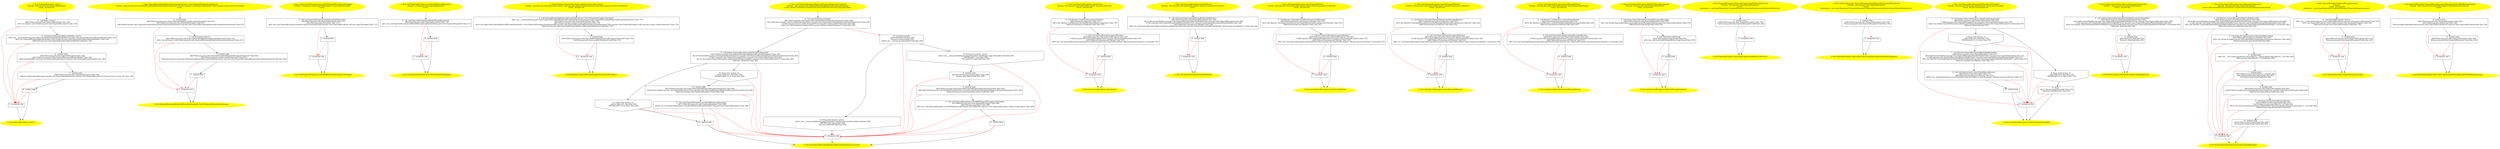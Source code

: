 /* @generated */
digraph cfg {
"org.junit.rules.ExpectedException.<init>().7b8f4f8055e6c005c2bbd6a96a0fa122_1" [label="1: Start ExpectedException.<init>()\nFormals:  this:org.junit.rules.ExpectedException*\nLocals:  $irvar0:void \n  " color=yellow style=filled]
	

	 "org.junit.rules.ExpectedException.<init>().7b8f4f8055e6c005c2bbd6a96a0fa122_1" -> "org.junit.rules.ExpectedException.<init>().7b8f4f8055e6c005c2bbd6a96a0fa122_4" ;
"org.junit.rules.ExpectedException.<init>().7b8f4f8055e6c005c2bbd6a96a0fa122_2" [label="2: Exit ExpectedException.<init>() \n  " color=yellow style=filled]
	

"org.junit.rules.ExpectedException.<init>().7b8f4f8055e6c005c2bbd6a96a0fa122_3" [label="3:  exceptions sink \n  " shape="box"]
	

	 "org.junit.rules.ExpectedException.<init>().7b8f4f8055e6c005c2bbd6a96a0fa122_3" -> "org.junit.rules.ExpectedException.<init>().7b8f4f8055e6c005c2bbd6a96a0fa122_2" ;
"org.junit.rules.ExpectedException.<init>().7b8f4f8055e6c005c2bbd6a96a0fa122_4" [label="4:  Call Object.<init>() \n   n$0=*&this:org.junit.rules.ExpectedException* [line 130]\n  n$1=_fun_Object.<init>()(n$0:org.junit.rules.ExpectedException*) [line 130]\n " shape="box"]
	

	 "org.junit.rules.ExpectedException.<init>().7b8f4f8055e6c005c2bbd6a96a0fa122_4" -> "org.junit.rules.ExpectedException.<init>().7b8f4f8055e6c005c2bbd6a96a0fa122_5" ;
	 "org.junit.rules.ExpectedException.<init>().7b8f4f8055e6c005c2bbd6a96a0fa122_4" -> "org.junit.rules.ExpectedException.<init>().7b8f4f8055e6c005c2bbd6a96a0fa122_3" [color="red" ];
"org.junit.rules.ExpectedException.<init>().7b8f4f8055e6c005c2bbd6a96a0fa122_5" [label="5:  Call ExpectedExceptionMatcherBuilder.<init>() \n   n$2=_fun___new(sizeof(t=org.junit.rules.ExpectedExceptionMatcherBuilder):org.junit.rules.ExpectedExceptionMatcherBuilder*) [line 126]\n  n$3=_fun_ExpectedExceptionMatcherBuilder.<init>()(n$2:org.junit.rules.ExpectedExceptionMatcherBuilder*) [line 126]\n  *&$irvar0:org.junit.rules.ExpectedExceptionMatcherBuilder*=n$2 [line 126]\n " shape="box"]
	

	 "org.junit.rules.ExpectedException.<init>().7b8f4f8055e6c005c2bbd6a96a0fa122_5" -> "org.junit.rules.ExpectedException.<init>().7b8f4f8055e6c005c2bbd6a96a0fa122_6" ;
	 "org.junit.rules.ExpectedException.<init>().7b8f4f8055e6c005c2bbd6a96a0fa122_5" -> "org.junit.rules.ExpectedException.<init>().7b8f4f8055e6c005c2bbd6a96a0fa122_3" [color="red" ];
"org.junit.rules.ExpectedException.<init>().7b8f4f8055e6c005c2bbd6a96a0fa122_6" [label="6:  method_body \n   n$4=*&this:org.junit.rules.ExpectedException* [line 126]\n  n$5=*&$irvar0:org.junit.rules.ExpectedExceptionMatcherBuilder* [line 126]\n  *n$4.matcherBuilder:org.junit.rules.ExpectedException(root org.junit.rules.ExpectedException)=n$5 [line 126]\n " shape="box"]
	

	 "org.junit.rules.ExpectedException.<init>().7b8f4f8055e6c005c2bbd6a96a0fa122_6" -> "org.junit.rules.ExpectedException.<init>().7b8f4f8055e6c005c2bbd6a96a0fa122_7" ;
	 "org.junit.rules.ExpectedException.<init>().7b8f4f8055e6c005c2bbd6a96a0fa122_6" -> "org.junit.rules.ExpectedException.<init>().7b8f4f8055e6c005c2bbd6a96a0fa122_3" [color="red" ];
"org.junit.rules.ExpectedException.<init>().7b8f4f8055e6c005c2bbd6a96a0fa122_7" [label="7:  method_body \n   n$6=*&this:org.junit.rules.ExpectedException* [line 128]\n  *n$6.missingExceptionMessage:org.junit.rules.ExpectedException(root org.junit.rules.ExpectedException)=\"Expected test to throw %s\" [line 128]\n " shape="box"]
	

	 "org.junit.rules.ExpectedException.<init>().7b8f4f8055e6c005c2bbd6a96a0fa122_7" -> "org.junit.rules.ExpectedException.<init>().7b8f4f8055e6c005c2bbd6a96a0fa122_8" ;
	 "org.junit.rules.ExpectedException.<init>().7b8f4f8055e6c005c2bbd6a96a0fa122_7" -> "org.junit.rules.ExpectedException.<init>().7b8f4f8055e6c005c2bbd6a96a0fa122_3" [color="red" ];
"org.junit.rules.ExpectedException.<init>().7b8f4f8055e6c005c2bbd6a96a0fa122_8" [label="8:  method_body \n  " shape="box"]
	

	 "org.junit.rules.ExpectedException.<init>().7b8f4f8055e6c005c2bbd6a96a0fa122_8" -> "org.junit.rules.ExpectedException.<init>().7b8f4f8055e6c005c2bbd6a96a0fa122_2" ;
	 "org.junit.rules.ExpectedException.<init>().7b8f4f8055e6c005c2bbd6a96a0fa122_8" -> "org.junit.rules.ExpectedException.<init>().7b8f4f8055e6c005c2bbd6a96a0fa122_3" [color="red" ];
"org.junit.rules.ExpectedException$ExpectedExceptionStatement.<init>(org.junit.rules.ExpectedExceptio.8dd60e94ddc3e1a863e384b430375bad_1" [label="1: Start ExpectedException$ExpectedExceptionStatement.<init>(ExpectedException,Statement)\nFormals:  this:org.junit.rules.ExpectedException$ExpectedExceptionStatement* $bcvar1:org.junit.rules.ExpectedException* base:org.junit.runners.model.Statement*\nLocals:  \n  " color=yellow style=filled]
	

	 "org.junit.rules.ExpectedException$ExpectedExceptionStatement.<init>(org.junit.rules.ExpectedExceptio.8dd60e94ddc3e1a863e384b430375bad_1" -> "org.junit.rules.ExpectedException$ExpectedExceptionStatement.<init>(org.junit.rules.ExpectedExceptio.8dd60e94ddc3e1a863e384b430375bad_4" ;
"org.junit.rules.ExpectedException$ExpectedExceptionStatement.<init>(org.junit.rules.ExpectedExceptio.8dd60e94ddc3e1a863e384b430375bad_2" [label="2: Exit ExpectedException$ExpectedExceptionStatement.<init>(ExpectedException,Statement) \n  " color=yellow style=filled]
	

"org.junit.rules.ExpectedException$ExpectedExceptionStatement.<init>(org.junit.rules.ExpectedExceptio.8dd60e94ddc3e1a863e384b430375bad_3" [label="3:  exceptions sink \n  " shape="box"]
	

	 "org.junit.rules.ExpectedException$ExpectedExceptionStatement.<init>(org.junit.rules.ExpectedExceptio.8dd60e94ddc3e1a863e384b430375bad_3" -> "org.junit.rules.ExpectedException$ExpectedExceptionStatement.<init>(org.junit.rules.ExpectedExceptio.8dd60e94ddc3e1a863e384b430375bad_2" ;
"org.junit.rules.ExpectedException$ExpectedExceptionStatement.<init>(org.junit.rules.ExpectedExceptio.8dd60e94ddc3e1a863e384b430375bad_4" [label="4:  method_body \n   n$0=*&this:org.junit.rules.ExpectedException$ExpectedExceptionStatement* [line 251]\n  n$1=*&$bcvar1:org.junit.rules.ExpectedException* [line 251]\n  *n$0.this$0:org.junit.rules.ExpectedException$ExpectedExceptionStatement(root org.junit.rules.ExpectedException$ExpectedExceptionStatement)=n$1 [line 251]\n " shape="box"]
	

	 "org.junit.rules.ExpectedException$ExpectedExceptionStatement.<init>(org.junit.rules.ExpectedExceptio.8dd60e94ddc3e1a863e384b430375bad_4" -> "org.junit.rules.ExpectedException$ExpectedExceptionStatement.<init>(org.junit.rules.ExpectedExceptio.8dd60e94ddc3e1a863e384b430375bad_5" ;
	 "org.junit.rules.ExpectedException$ExpectedExceptionStatement.<init>(org.junit.rules.ExpectedExceptio.8dd60e94ddc3e1a863e384b430375bad_4" -> "org.junit.rules.ExpectedException$ExpectedExceptionStatement.<init>(org.junit.rules.ExpectedExceptio.8dd60e94ddc3e1a863e384b430375bad_3" [color="red" ];
"org.junit.rules.ExpectedException$ExpectedExceptionStatement.<init>(org.junit.rules.ExpectedExceptio.8dd60e94ddc3e1a863e384b430375bad_5" [label="5:  Call Statement.<init>() \n   n$2=*&this:org.junit.rules.ExpectedException$ExpectedExceptionStatement* [line 251]\n  n$3=_fun_Statement.<init>()(n$2:org.junit.rules.ExpectedException$ExpectedExceptionStatement*) [line 251]\n " shape="box"]
	

	 "org.junit.rules.ExpectedException$ExpectedExceptionStatement.<init>(org.junit.rules.ExpectedExceptio.8dd60e94ddc3e1a863e384b430375bad_5" -> "org.junit.rules.ExpectedException$ExpectedExceptionStatement.<init>(org.junit.rules.ExpectedExceptio.8dd60e94ddc3e1a863e384b430375bad_6" ;
	 "org.junit.rules.ExpectedException$ExpectedExceptionStatement.<init>(org.junit.rules.ExpectedExceptio.8dd60e94ddc3e1a863e384b430375bad_5" -> "org.junit.rules.ExpectedException$ExpectedExceptionStatement.<init>(org.junit.rules.ExpectedExceptio.8dd60e94ddc3e1a863e384b430375bad_3" [color="red" ];
"org.junit.rules.ExpectedException$ExpectedExceptionStatement.<init>(org.junit.rules.ExpectedExceptio.8dd60e94ddc3e1a863e384b430375bad_6" [label="6:  method_body \n   n$4=*&this:org.junit.rules.ExpectedException$ExpectedExceptionStatement* [line 252]\n  n$5=*&base:org.junit.runners.model.Statement* [line 252]\n  *n$4.next:org.junit.rules.ExpectedException$ExpectedExceptionStatement(root org.junit.rules.ExpectedException$ExpectedExceptionStatement)=n$5 [line 252]\n " shape="box"]
	

	 "org.junit.rules.ExpectedException$ExpectedExceptionStatement.<init>(org.junit.rules.ExpectedExceptio.8dd60e94ddc3e1a863e384b430375bad_6" -> "org.junit.rules.ExpectedException$ExpectedExceptionStatement.<init>(org.junit.rules.ExpectedExceptio.8dd60e94ddc3e1a863e384b430375bad_7" ;
	 "org.junit.rules.ExpectedException$ExpectedExceptionStatement.<init>(org.junit.rules.ExpectedExceptio.8dd60e94ddc3e1a863e384b430375bad_6" -> "org.junit.rules.ExpectedException$ExpectedExceptionStatement.<init>(org.junit.rules.ExpectedExceptio.8dd60e94ddc3e1a863e384b430375bad_3" [color="red" ];
"org.junit.rules.ExpectedException$ExpectedExceptionStatement.<init>(org.junit.rules.ExpectedExceptio.8dd60e94ddc3e1a863e384b430375bad_7" [label="7:  method_body \n  " shape="box"]
	

	 "org.junit.rules.ExpectedException$ExpectedExceptionStatement.<init>(org.junit.rules.ExpectedExceptio.8dd60e94ddc3e1a863e384b430375bad_7" -> "org.junit.rules.ExpectedException$ExpectedExceptionStatement.<init>(org.junit.rules.ExpectedExceptio.8dd60e94ddc3e1a863e384b430375bad_2" ;
	 "org.junit.rules.ExpectedException$ExpectedExceptionStatement.<init>(org.junit.rules.ExpectedExceptio.8dd60e94ddc3e1a863e384b430375bad_7" -> "org.junit.rules.ExpectedException$ExpectedExceptionStatement.<init>(org.junit.rules.ExpectedExceptio.8dd60e94ddc3e1a863e384b430375bad_3" [color="red" ];
"org.junit.rules.ExpectedException.access$000(org.junit.rules.ExpectedException,java.lang.Throwable):.5dd2178085cbe9091e54eb5430583d09_1" [label="1: Start void ExpectedException.access$000(ExpectedException,Throwable)\nFormals:  x0:org.junit.rules.ExpectedException* x1:java.lang.Throwable*\nLocals:  \n  " color=yellow style=filled]
	

	 "org.junit.rules.ExpectedException.access$000(org.junit.rules.ExpectedException,java.lang.Throwable):.5dd2178085cbe9091e54eb5430583d09_1" -> "org.junit.rules.ExpectedException.access$000(org.junit.rules.ExpectedException,java.lang.Throwable):.5dd2178085cbe9091e54eb5430583d09_4" ;
"org.junit.rules.ExpectedException.access$000(org.junit.rules.ExpectedException,java.lang.Throwable):.5dd2178085cbe9091e54eb5430583d09_2" [label="2: Exit void ExpectedException.access$000(ExpectedException,Throwable) \n  " color=yellow style=filled]
	

"org.junit.rules.ExpectedException.access$000(org.junit.rules.ExpectedException,java.lang.Throwable):.5dd2178085cbe9091e54eb5430583d09_3" [label="3:  exceptions sink \n  " shape="box"]
	

	 "org.junit.rules.ExpectedException.access$000(org.junit.rules.ExpectedException,java.lang.Throwable):.5dd2178085cbe9091e54eb5430583d09_3" -> "org.junit.rules.ExpectedException.access$000(org.junit.rules.ExpectedException,java.lang.Throwable):.5dd2178085cbe9091e54eb5430583d09_2" ;
"org.junit.rules.ExpectedException.access$000(org.junit.rules.ExpectedException,java.lang.Throwable):.5dd2178085cbe9091e54eb5430583d09_4" [label="4:  Call void ExpectedException.handleException(Throwable) \n   n$0=*&x0:org.junit.rules.ExpectedException* [line 111]\n  n$1=*&x1:java.lang.Throwable* [line 111]\n  n$2=_fun_void ExpectedException.handleException(Throwable)(n$0:org.junit.rules.ExpectedException*,n$1:java.lang.Throwable*) [line 111]\n " shape="box"]
	

	 "org.junit.rules.ExpectedException.access$000(org.junit.rules.ExpectedException,java.lang.Throwable):.5dd2178085cbe9091e54eb5430583d09_4" -> "org.junit.rules.ExpectedException.access$000(org.junit.rules.ExpectedException,java.lang.Throwable):.5dd2178085cbe9091e54eb5430583d09_5" ;
	 "org.junit.rules.ExpectedException.access$000(org.junit.rules.ExpectedException,java.lang.Throwable):.5dd2178085cbe9091e54eb5430583d09_4" -> "org.junit.rules.ExpectedException.access$000(org.junit.rules.ExpectedException,java.lang.Throwable):.5dd2178085cbe9091e54eb5430583d09_3" [color="red" ];
"org.junit.rules.ExpectedException.access$000(org.junit.rules.ExpectedException,java.lang.Throwable):.5dd2178085cbe9091e54eb5430583d09_5" [label="5:  method_body \n  " shape="box"]
	

	 "org.junit.rules.ExpectedException.access$000(org.junit.rules.ExpectedException,java.lang.Throwable):.5dd2178085cbe9091e54eb5430583d09_5" -> "org.junit.rules.ExpectedException.access$000(org.junit.rules.ExpectedException,java.lang.Throwable):.5dd2178085cbe9091e54eb5430583d09_2" ;
	 "org.junit.rules.ExpectedException.access$000(org.junit.rules.ExpectedException,java.lang.Throwable):.5dd2178085cbe9091e54eb5430583d09_5" -> "org.junit.rules.ExpectedException.access$000(org.junit.rules.ExpectedException,java.lang.Throwable):.5dd2178085cbe9091e54eb5430583d09_3" [color="red" ];
"org.junit.rules.ExpectedException.access$100(org.junit.rules.ExpectedException):void.47731e6a9c1a886e8c39432972376a12_1" [label="1: Start void ExpectedException.access$100(ExpectedException)\nFormals:  x0:org.junit.rules.ExpectedException*\nLocals:  \n  " color=yellow style=filled]
	

	 "org.junit.rules.ExpectedException.access$100(org.junit.rules.ExpectedException):void.47731e6a9c1a886e8c39432972376a12_1" -> "org.junit.rules.ExpectedException.access$100(org.junit.rules.ExpectedException):void.47731e6a9c1a886e8c39432972376a12_4" ;
"org.junit.rules.ExpectedException.access$100(org.junit.rules.ExpectedException):void.47731e6a9c1a886e8c39432972376a12_2" [label="2: Exit void ExpectedException.access$100(ExpectedException) \n  " color=yellow style=filled]
	

"org.junit.rules.ExpectedException.access$100(org.junit.rules.ExpectedException):void.47731e6a9c1a886e8c39432972376a12_3" [label="3:  exceptions sink \n  " shape="box"]
	

	 "org.junit.rules.ExpectedException.access$100(org.junit.rules.ExpectedException):void.47731e6a9c1a886e8c39432972376a12_3" -> "org.junit.rules.ExpectedException.access$100(org.junit.rules.ExpectedException):void.47731e6a9c1a886e8c39432972376a12_2" ;
"org.junit.rules.ExpectedException.access$100(org.junit.rules.ExpectedException):void.47731e6a9c1a886e8c39432972376a12_4" [label="4:  Call void ExpectedException.failDueToMissingException() \n   n$0=*&x0:org.junit.rules.ExpectedException* [line 111]\n  n$1=_fun_void ExpectedException.failDueToMissingException()(n$0:org.junit.rules.ExpectedException*) [line 111]\n " shape="box"]
	

	 "org.junit.rules.ExpectedException.access$100(org.junit.rules.ExpectedException):void.47731e6a9c1a886e8c39432972376a12_4" -> "org.junit.rules.ExpectedException.access$100(org.junit.rules.ExpectedException):void.47731e6a9c1a886e8c39432972376a12_5" ;
	 "org.junit.rules.ExpectedException.access$100(org.junit.rules.ExpectedException):void.47731e6a9c1a886e8c39432972376a12_4" -> "org.junit.rules.ExpectedException.access$100(org.junit.rules.ExpectedException):void.47731e6a9c1a886e8c39432972376a12_3" [color="red" ];
"org.junit.rules.ExpectedException.access$100(org.junit.rules.ExpectedException):void.47731e6a9c1a886e8c39432972376a12_5" [label="5:  method_body \n  " shape="box"]
	

	 "org.junit.rules.ExpectedException.access$100(org.junit.rules.ExpectedException):void.47731e6a9c1a886e8c39432972376a12_5" -> "org.junit.rules.ExpectedException.access$100(org.junit.rules.ExpectedException):void.47731e6a9c1a886e8c39432972376a12_2" ;
	 "org.junit.rules.ExpectedException.access$100(org.junit.rules.ExpectedException):void.47731e6a9c1a886e8c39432972376a12_5" -> "org.junit.rules.ExpectedException.access$100(org.junit.rules.ExpectedException):void.47731e6a9c1a886e8c39432972376a12_3" [color="red" ];
"org.junit.rules.ExpectedException.apply(org.junit.runners.model.Statement,org.junit.runner.Descripti.85836ae3707318bfed41ddd77393831c_1" [label="1: Start Statement ExpectedException.apply(Statement,Description)\nFormals:  this:org.junit.rules.ExpectedException* base:org.junit.runners.model.Statement* description:org.junit.runner.Description*\nLocals:  $irvar0:void \n  " color=yellow style=filled]
	

	 "org.junit.rules.ExpectedException.apply(org.junit.runners.model.Statement,org.junit.runner.Descripti.85836ae3707318bfed41ddd77393831c_1" -> "org.junit.rules.ExpectedException.apply(org.junit.runners.model.Statement,org.junit.runner.Descripti.85836ae3707318bfed41ddd77393831c_4" ;
"org.junit.rules.ExpectedException.apply(org.junit.runners.model.Statement,org.junit.runner.Descripti.85836ae3707318bfed41ddd77393831c_2" [label="2: Exit Statement ExpectedException.apply(Statement,Description) \n  " color=yellow style=filled]
	

"org.junit.rules.ExpectedException.apply(org.junit.runners.model.Statement,org.junit.runner.Descripti.85836ae3707318bfed41ddd77393831c_3" [label="3:  exceptions sink \n  " shape="box"]
	

	 "org.junit.rules.ExpectedException.apply(org.junit.runners.model.Statement,org.junit.runner.Descripti.85836ae3707318bfed41ddd77393831c_3" -> "org.junit.rules.ExpectedException.apply(org.junit.runners.model.Statement,org.junit.runner.Descripti.85836ae3707318bfed41ddd77393831c_2" ;
"org.junit.rules.ExpectedException.apply(org.junit.runners.model.Statement,org.junit.runner.Descripti.85836ae3707318bfed41ddd77393831c_4" [label="4:  Call ExpectedException$ExpectedExceptionStatement.<init>(ExpectedException,Statement) \n   n$0=_fun___new(sizeof(t=org.junit.rules.ExpectedException$ExpectedExceptionStatement):org.junit.rules.ExpectedException$ExpectedExceptionStatement*) [line 170]\n  n$1=*&this:org.junit.rules.ExpectedException* [line 170]\n  n$2=*&base:org.junit.runners.model.Statement* [line 170]\n  n$3=_fun_ExpectedException$ExpectedExceptionStatement.<init>(ExpectedException,Statement)(n$0:org.junit.rules.ExpectedException$ExpectedExceptionStatement*,n$1:org.junit.rules.ExpectedException*,n$2:org.junit.runners.model.Statement*) [line 170]\n  *&$irvar0:org.junit.rules.ExpectedException$ExpectedExceptionStatement*=n$0 [line 170]\n " shape="box"]
	

	 "org.junit.rules.ExpectedException.apply(org.junit.runners.model.Statement,org.junit.runner.Descripti.85836ae3707318bfed41ddd77393831c_4" -> "org.junit.rules.ExpectedException.apply(org.junit.runners.model.Statement,org.junit.runner.Descripti.85836ae3707318bfed41ddd77393831c_5" ;
	 "org.junit.rules.ExpectedException.apply(org.junit.runners.model.Statement,org.junit.runner.Descripti.85836ae3707318bfed41ddd77393831c_4" -> "org.junit.rules.ExpectedException.apply(org.junit.runners.model.Statement,org.junit.runner.Descripti.85836ae3707318bfed41ddd77393831c_3" [color="red" ];
"org.junit.rules.ExpectedException.apply(org.junit.runners.model.Statement,org.junit.runner.Descripti.85836ae3707318bfed41ddd77393831c_5" [label="5:  method_body \n   n$4=*&$irvar0:org.junit.rules.ExpectedException$ExpectedExceptionStatement* [line 170]\n  *&return:org.junit.runners.model.Statement*=n$4 [line 170]\n " shape="box"]
	

	 "org.junit.rules.ExpectedException.apply(org.junit.runners.model.Statement,org.junit.runner.Descripti.85836ae3707318bfed41ddd77393831c_5" -> "org.junit.rules.ExpectedException.apply(org.junit.runners.model.Statement,org.junit.runner.Descripti.85836ae3707318bfed41ddd77393831c_2" ;
	 "org.junit.rules.ExpectedException.apply(org.junit.runners.model.Statement,org.junit.runner.Descripti.85836ae3707318bfed41ddd77393831c_5" -> "org.junit.rules.ExpectedException.apply(org.junit.runners.model.Statement,org.junit.runner.Descripti.85836ae3707318bfed41ddd77393831c_3" [color="red" ];
"org.junit.rules.ExpectedException$ExpectedExceptionStatement.evaluate():void.9aa14116122956aa8e6360ac11d149aa_1" [label="1: Start void ExpectedException$ExpectedExceptionStatement.evaluate()\nFormals:  this:org.junit.rules.ExpectedException$ExpectedExceptionStatement*\nLocals:  $irvar2:void $irvar1:void $irvar0:void CatchVar10:void e:java.lang.Throwable* \n  " color=yellow style=filled]
	

	 "org.junit.rules.ExpectedException$ExpectedExceptionStatement.evaluate():void.9aa14116122956aa8e6360ac11d149aa_1" -> "org.junit.rules.ExpectedException$ExpectedExceptionStatement.evaluate():void.9aa14116122956aa8e6360ac11d149aa_4" ;
"org.junit.rules.ExpectedException$ExpectedExceptionStatement.evaluate():void.9aa14116122956aa8e6360ac11d149aa_2" [label="2: Exit void ExpectedException$ExpectedExceptionStatement.evaluate() \n  " color=yellow style=filled]
	

"org.junit.rules.ExpectedException$ExpectedExceptionStatement.evaluate():void.9aa14116122956aa8e6360ac11d149aa_3" [label="3:  exceptions sink \n  " shape="box"]
	

	 "org.junit.rules.ExpectedException$ExpectedExceptionStatement.evaluate():void.9aa14116122956aa8e6360ac11d149aa_3" -> "org.junit.rules.ExpectedException$ExpectedExceptionStatement.evaluate():void.9aa14116122956aa8e6360ac11d149aa_2" ;
"org.junit.rules.ExpectedException$ExpectedExceptionStatement.evaluate():void.9aa14116122956aa8e6360ac11d149aa_4" [label="4:  Call void Statement.evaluate() \n   n$0=*&this:org.junit.rules.ExpectedException$ExpectedExceptionStatement* [line 258]\n  n$1=*n$0.next:org.junit.runners.model.Statement*(root org.junit.rules.ExpectedException$ExpectedExceptionStatement) [line 258]\n  _=*n$1:org.junit.runners.model.Statement*(root org.junit.runners.model.Statement) [line 258]\n  n$3=_fun_void Statement.evaluate()(n$1:org.junit.runners.model.Statement*) virtual [line 258]\n " shape="box"]
	

	 "org.junit.rules.ExpectedException$ExpectedExceptionStatement.evaluate():void.9aa14116122956aa8e6360ac11d149aa_4" -> "org.junit.rules.ExpectedException$ExpectedExceptionStatement.evaluate():void.9aa14116122956aa8e6360ac11d149aa_9" ;
	 "org.junit.rules.ExpectedException$ExpectedExceptionStatement.evaluate():void.9aa14116122956aa8e6360ac11d149aa_4" -> "org.junit.rules.ExpectedException$ExpectedExceptionStatement.evaluate():void.9aa14116122956aa8e6360ac11d149aa_17" [color="red" ];
"org.junit.rules.ExpectedException$ExpectedExceptionStatement.evaluate():void.9aa14116122956aa8e6360ac11d149aa_5" [label="5:  method_body \n   n$4=*&CatchVar10:java.lang.Object* [line 259]\n  *&e:java.lang.Object*=n$4 [line 259]\n " shape="box"]
	

	 "org.junit.rules.ExpectedException$ExpectedExceptionStatement.evaluate():void.9aa14116122956aa8e6360ac11d149aa_5" -> "org.junit.rules.ExpectedException$ExpectedExceptionStatement.evaluate():void.9aa14116122956aa8e6360ac11d149aa_6" ;
	 "org.junit.rules.ExpectedException$ExpectedExceptionStatement.evaluate():void.9aa14116122956aa8e6360ac11d149aa_5" -> "org.junit.rules.ExpectedException$ExpectedExceptionStatement.evaluate():void.9aa14116122956aa8e6360ac11d149aa_3" [color="red" ];
"org.junit.rules.ExpectedException$ExpectedExceptionStatement.evaluate():void.9aa14116122956aa8e6360ac11d149aa_6" [label="6:  method_body \n   n$5=*&this:org.junit.rules.ExpectedException$ExpectedExceptionStatement* [line 260]\n  n$6=*n$5.this$0:org.junit.rules.ExpectedException*(root org.junit.rules.ExpectedException$ExpectedExceptionStatement) [line 260]\n  *&$irvar0:org.junit.rules.ExpectedException*=n$6 [line 260]\n " shape="box"]
	

	 "org.junit.rules.ExpectedException$ExpectedExceptionStatement.evaluate():void.9aa14116122956aa8e6360ac11d149aa_6" -> "org.junit.rules.ExpectedException$ExpectedExceptionStatement.evaluate():void.9aa14116122956aa8e6360ac11d149aa_7" ;
	 "org.junit.rules.ExpectedException$ExpectedExceptionStatement.evaluate():void.9aa14116122956aa8e6360ac11d149aa_6" -> "org.junit.rules.ExpectedException$ExpectedExceptionStatement.evaluate():void.9aa14116122956aa8e6360ac11d149aa_3" [color="red" ];
"org.junit.rules.ExpectedException$ExpectedExceptionStatement.evaluate():void.9aa14116122956aa8e6360ac11d149aa_7" [label="7:  Call void ExpectedException.access$000(ExpectedException,Throwable) \n   n$7=*&$irvar0:org.junit.rules.ExpectedException* [line 260]\n  n$8=*&e:java.lang.Object* [line 260]\n  n$9=_fun_void ExpectedException.access$000(ExpectedException,Throwable)(n$7:org.junit.rules.ExpectedException*,n$8:java.lang.Object*) [line 260]\n " shape="box"]
	

	 "org.junit.rules.ExpectedException$ExpectedExceptionStatement.evaluate():void.9aa14116122956aa8e6360ac11d149aa_7" -> "org.junit.rules.ExpectedException$ExpectedExceptionStatement.evaluate():void.9aa14116122956aa8e6360ac11d149aa_8" ;
	 "org.junit.rules.ExpectedException$ExpectedExceptionStatement.evaluate():void.9aa14116122956aa8e6360ac11d149aa_7" -> "org.junit.rules.ExpectedException$ExpectedExceptionStatement.evaluate():void.9aa14116122956aa8e6360ac11d149aa_3" [color="red" ];
"org.junit.rules.ExpectedException$ExpectedExceptionStatement.evaluate():void.9aa14116122956aa8e6360ac11d149aa_8" [label="8:  method_body \n  " shape="box"]
	

	 "org.junit.rules.ExpectedException$ExpectedExceptionStatement.evaluate():void.9aa14116122956aa8e6360ac11d149aa_8" -> "org.junit.rules.ExpectedException$ExpectedExceptionStatement.evaluate():void.9aa14116122956aa8e6360ac11d149aa_2" ;
	 "org.junit.rules.ExpectedException$ExpectedExceptionStatement.evaluate():void.9aa14116122956aa8e6360ac11d149aa_8" -> "org.junit.rules.ExpectedException$ExpectedExceptionStatement.evaluate():void.9aa14116122956aa8e6360ac11d149aa_3" [color="red" ];
"org.junit.rules.ExpectedException$ExpectedExceptionStatement.evaluate():void.9aa14116122956aa8e6360ac11d149aa_9" [label="9:  Call boolean ExpectedException.isAnyExceptionExpected() \n   n$10=*&this:org.junit.rules.ExpectedException$ExpectedExceptionStatement* [line 263]\n  n$11=*n$10.this$0:org.junit.rules.ExpectedException*(root org.junit.rules.ExpectedException$ExpectedExceptionStatement) [line 263]\n  _=*n$11:org.junit.rules.ExpectedException*(root org.junit.rules.ExpectedException) [line 263]\n  n$13=_fun_boolean ExpectedException.isAnyExceptionExpected()(n$11:org.junit.rules.ExpectedException*) virtual [line 263]\n  *&$irvar1:_Bool=n$13 [line 263]\n " shape="box"]
	

	 "org.junit.rules.ExpectedException$ExpectedExceptionStatement.evaluate():void.9aa14116122956aa8e6360ac11d149aa_9" -> "org.junit.rules.ExpectedException$ExpectedExceptionStatement.evaluate():void.9aa14116122956aa8e6360ac11d149aa_10" ;
	 "org.junit.rules.ExpectedException$ExpectedExceptionStatement.evaluate():void.9aa14116122956aa8e6360ac11d149aa_9" -> "org.junit.rules.ExpectedException$ExpectedExceptionStatement.evaluate():void.9aa14116122956aa8e6360ac11d149aa_11" ;
	 "org.junit.rules.ExpectedException$ExpectedExceptionStatement.evaluate():void.9aa14116122956aa8e6360ac11d149aa_9" -> "org.junit.rules.ExpectedException$ExpectedExceptionStatement.evaluate():void.9aa14116122956aa8e6360ac11d149aa_3" [color="red" ];
"org.junit.rules.ExpectedException$ExpectedExceptionStatement.evaluate():void.9aa14116122956aa8e6360ac11d149aa_10" [label="10: Prune (true branch, if) \n   n$14=*&$irvar1:_Bool [line 263]\n  PRUNE(!(n$14 == 0), true); [line 263]\n " shape="invhouse"]
	

	 "org.junit.rules.ExpectedException$ExpectedExceptionStatement.evaluate():void.9aa14116122956aa8e6360ac11d149aa_10" -> "org.junit.rules.ExpectedException$ExpectedExceptionStatement.evaluate():void.9aa14116122956aa8e6360ac11d149aa_12" ;
	 "org.junit.rules.ExpectedException$ExpectedExceptionStatement.evaluate():void.9aa14116122956aa8e6360ac11d149aa_10" -> "org.junit.rules.ExpectedException$ExpectedExceptionStatement.evaluate():void.9aa14116122956aa8e6360ac11d149aa_3" [color="red" ];
"org.junit.rules.ExpectedException$ExpectedExceptionStatement.evaluate():void.9aa14116122956aa8e6360ac11d149aa_11" [label="11: Prune (false branch, if) \n   n$14=*&$irvar1:_Bool [line 263]\n  PRUNE((n$14 == 0), false); [line 263]\n " shape="invhouse"]
	

	 "org.junit.rules.ExpectedException$ExpectedExceptionStatement.evaluate():void.9aa14116122956aa8e6360ac11d149aa_11" -> "org.junit.rules.ExpectedException$ExpectedExceptionStatement.evaluate():void.9aa14116122956aa8e6360ac11d149aa_14" ;
	 "org.junit.rules.ExpectedException$ExpectedExceptionStatement.evaluate():void.9aa14116122956aa8e6360ac11d149aa_11" -> "org.junit.rules.ExpectedException$ExpectedExceptionStatement.evaluate():void.9aa14116122956aa8e6360ac11d149aa_3" [color="red" ];
"org.junit.rules.ExpectedException$ExpectedExceptionStatement.evaluate():void.9aa14116122956aa8e6360ac11d149aa_12" [label="12:  method_body \n   n$15=*&this:org.junit.rules.ExpectedException$ExpectedExceptionStatement* [line 264]\n  n$16=*n$15.this$0:org.junit.rules.ExpectedException*(root org.junit.rules.ExpectedException$ExpectedExceptionStatement) [line 264]\n  *&$irvar2:org.junit.rules.ExpectedException*=n$16 [line 264]\n " shape="box"]
	

	 "org.junit.rules.ExpectedException$ExpectedExceptionStatement.evaluate():void.9aa14116122956aa8e6360ac11d149aa_12" -> "org.junit.rules.ExpectedException$ExpectedExceptionStatement.evaluate():void.9aa14116122956aa8e6360ac11d149aa_13" ;
	 "org.junit.rules.ExpectedException$ExpectedExceptionStatement.evaluate():void.9aa14116122956aa8e6360ac11d149aa_12" -> "org.junit.rules.ExpectedException$ExpectedExceptionStatement.evaluate():void.9aa14116122956aa8e6360ac11d149aa_3" [color="red" ];
"org.junit.rules.ExpectedException$ExpectedExceptionStatement.evaluate():void.9aa14116122956aa8e6360ac11d149aa_13" [label="13:  Call void ExpectedException.access$100(ExpectedException) \n   n$17=*&$irvar2:org.junit.rules.ExpectedException* [line 264]\n  n$18=_fun_void ExpectedException.access$100(ExpectedException)(n$17:org.junit.rules.ExpectedException*) [line 264]\n " shape="box"]
	

	 "org.junit.rules.ExpectedException$ExpectedExceptionStatement.evaluate():void.9aa14116122956aa8e6360ac11d149aa_13" -> "org.junit.rules.ExpectedException$ExpectedExceptionStatement.evaluate():void.9aa14116122956aa8e6360ac11d149aa_14" ;
	 "org.junit.rules.ExpectedException$ExpectedExceptionStatement.evaluate():void.9aa14116122956aa8e6360ac11d149aa_13" -> "org.junit.rules.ExpectedException$ExpectedExceptionStatement.evaluate():void.9aa14116122956aa8e6360ac11d149aa_3" [color="red" ];
"org.junit.rules.ExpectedException$ExpectedExceptionStatement.evaluate():void.9aa14116122956aa8e6360ac11d149aa_14" [label="14:  method_body \n  " shape="box"]
	

	 "org.junit.rules.ExpectedException$ExpectedExceptionStatement.evaluate():void.9aa14116122956aa8e6360ac11d149aa_14" -> "org.junit.rules.ExpectedException$ExpectedExceptionStatement.evaluate():void.9aa14116122956aa8e6360ac11d149aa_2" ;
	 "org.junit.rules.ExpectedException$ExpectedExceptionStatement.evaluate():void.9aa14116122956aa8e6360ac11d149aa_14" -> "org.junit.rules.ExpectedException$ExpectedExceptionStatement.evaluate():void.9aa14116122956aa8e6360ac11d149aa_3" [color="red" ];
"org.junit.rules.ExpectedException$ExpectedExceptionStatement.evaluate():void.9aa14116122956aa8e6360ac11d149aa_15" [label="15: Prune (true branch, switch) \n   n$21=_fun___instanceof(n$20:java.lang.Throwable*,sizeof(t=java.lang.Throwable):void) [line 259]\n  PRUNE(n$21, true); [line 259]\n  *&CatchVar10:void=n$20 [line 259]\n " shape="invhouse"]
	

	 "org.junit.rules.ExpectedException$ExpectedExceptionStatement.evaluate():void.9aa14116122956aa8e6360ac11d149aa_15" -> "org.junit.rules.ExpectedException$ExpectedExceptionStatement.evaluate():void.9aa14116122956aa8e6360ac11d149aa_5" ;
	 "org.junit.rules.ExpectedException$ExpectedExceptionStatement.evaluate():void.9aa14116122956aa8e6360ac11d149aa_15" -> "org.junit.rules.ExpectedException$ExpectedExceptionStatement.evaluate():void.9aa14116122956aa8e6360ac11d149aa_3" [color="red" ];
"org.junit.rules.ExpectedException$ExpectedExceptionStatement.evaluate():void.9aa14116122956aa8e6360ac11d149aa_16" [label="16: Prune (false branch, switch) \n   n$21=_fun___instanceof(n$20:java.lang.Throwable*,sizeof(t=java.lang.Throwable):void) [line 259]\n  PRUNE(!n$21, false); [line 259]\n  *&return:void=EXN n$20 [line 259]\n " shape="invhouse"]
	

	 "org.junit.rules.ExpectedException$ExpectedExceptionStatement.evaluate():void.9aa14116122956aa8e6360ac11d149aa_16" -> "org.junit.rules.ExpectedException$ExpectedExceptionStatement.evaluate():void.9aa14116122956aa8e6360ac11d149aa_3" ;
	 "org.junit.rules.ExpectedException$ExpectedExceptionStatement.evaluate():void.9aa14116122956aa8e6360ac11d149aa_16" -> "org.junit.rules.ExpectedException$ExpectedExceptionStatement.evaluate():void.9aa14116122956aa8e6360ac11d149aa_3" [color="red" ];
"org.junit.rules.ExpectedException$ExpectedExceptionStatement.evaluate():void.9aa14116122956aa8e6360ac11d149aa_17" [label="17:  exception handler \n   n$19=*&return:void [line 259]\n  *&return:void=null [line 259]\n  n$20=_fun___unwrap_exception(n$19:void) [line 259]\n " shape="box"]
	

	 "org.junit.rules.ExpectedException$ExpectedExceptionStatement.evaluate():void.9aa14116122956aa8e6360ac11d149aa_17" -> "org.junit.rules.ExpectedException$ExpectedExceptionStatement.evaluate():void.9aa14116122956aa8e6360ac11d149aa_15" ;
	 "org.junit.rules.ExpectedException$ExpectedExceptionStatement.evaluate():void.9aa14116122956aa8e6360ac11d149aa_17" -> "org.junit.rules.ExpectedException$ExpectedExceptionStatement.evaluate():void.9aa14116122956aa8e6360ac11d149aa_16" ;
	 "org.junit.rules.ExpectedException$ExpectedExceptionStatement.evaluate():void.9aa14116122956aa8e6360ac11d149aa_17" -> "org.junit.rules.ExpectedException$ExpectedExceptionStatement.evaluate():void.9aa14116122956aa8e6360ac11d149aa_3" [color="red" ];
"org.junit.rules.ExpectedException.expect(java.lang.Class):void.f38baecf56c380db82630083c344a247_1" [label="1: Start void ExpectedException.expect(Class)\nFormals:  this:org.junit.rules.ExpectedException* type:java.lang.Class*\nLocals:  $irvar0:void \n  " color=yellow style=filled]
	

	 "org.junit.rules.ExpectedException.expect(java.lang.Class):void.f38baecf56c380db82630083c344a247_1" -> "org.junit.rules.ExpectedException.expect(java.lang.Class):void.f38baecf56c380db82630083c344a247_4" ;
"org.junit.rules.ExpectedException.expect(java.lang.Class):void.f38baecf56c380db82630083c344a247_2" [label="2: Exit void ExpectedException.expect(Class) \n  " color=yellow style=filled]
	

"org.junit.rules.ExpectedException.expect(java.lang.Class):void.f38baecf56c380db82630083c344a247_3" [label="3:  exceptions sink \n  " shape="box"]
	

	 "org.junit.rules.ExpectedException.expect(java.lang.Class):void.f38baecf56c380db82630083c344a247_3" -> "org.junit.rules.ExpectedException.expect(java.lang.Class):void.f38baecf56c380db82630083c344a247_2" ;
"org.junit.rules.ExpectedException.expect(java.lang.Class):void.f38baecf56c380db82630083c344a247_4" [label="4:  Call Matcher CoreMatchers.instanceOf(Class) \n   n$0=*&type:java.lang.Class* [line 197]\n  n$1=_fun_Matcher CoreMatchers.instanceOf(Class)(n$0:java.lang.Class*) [line 197]\n  *&$irvar0:org.hamcrest.Matcher*=n$1 [line 197]\n " shape="box"]
	

	 "org.junit.rules.ExpectedException.expect(java.lang.Class):void.f38baecf56c380db82630083c344a247_4" -> "org.junit.rules.ExpectedException.expect(java.lang.Class):void.f38baecf56c380db82630083c344a247_5" ;
	 "org.junit.rules.ExpectedException.expect(java.lang.Class):void.f38baecf56c380db82630083c344a247_4" -> "org.junit.rules.ExpectedException.expect(java.lang.Class):void.f38baecf56c380db82630083c344a247_3" [color="red" ];
"org.junit.rules.ExpectedException.expect(java.lang.Class):void.f38baecf56c380db82630083c344a247_5" [label="5:  Call void ExpectedException.expect(Matcher) \n   n$2=*&this:org.junit.rules.ExpectedException* [line 197]\n  _=*n$2:org.junit.rules.ExpectedException*(root org.junit.rules.ExpectedException) [line 197]\n  n$4=*&$irvar0:org.hamcrest.Matcher* [line 197]\n  n$5=_fun_void ExpectedException.expect(Matcher)(n$2:org.junit.rules.ExpectedException*,n$4:org.hamcrest.Matcher*) virtual [line 197]\n " shape="box"]
	

	 "org.junit.rules.ExpectedException.expect(java.lang.Class):void.f38baecf56c380db82630083c344a247_5" -> "org.junit.rules.ExpectedException.expect(java.lang.Class):void.f38baecf56c380db82630083c344a247_6" ;
	 "org.junit.rules.ExpectedException.expect(java.lang.Class):void.f38baecf56c380db82630083c344a247_5" -> "org.junit.rules.ExpectedException.expect(java.lang.Class):void.f38baecf56c380db82630083c344a247_3" [color="red" ];
"org.junit.rules.ExpectedException.expect(java.lang.Class):void.f38baecf56c380db82630083c344a247_6" [label="6:  method_body \n  " shape="box"]
	

	 "org.junit.rules.ExpectedException.expect(java.lang.Class):void.f38baecf56c380db82630083c344a247_6" -> "org.junit.rules.ExpectedException.expect(java.lang.Class):void.f38baecf56c380db82630083c344a247_2" ;
	 "org.junit.rules.ExpectedException.expect(java.lang.Class):void.f38baecf56c380db82630083c344a247_6" -> "org.junit.rules.ExpectedException.expect(java.lang.Class):void.f38baecf56c380db82630083c344a247_3" [color="red" ];
"org.junit.rules.ExpectedException.expect(org.hamcrest.Matcher):void.c682b832a8d30e1831652a516fe8f29c_1" [label="1: Start void ExpectedException.expect(Matcher)\nFormals:  this:org.junit.rules.ExpectedException* matcher:org.hamcrest.Matcher*\nLocals:  \n  " color=yellow style=filled]
	

	 "org.junit.rules.ExpectedException.expect(org.hamcrest.Matcher):void.c682b832a8d30e1831652a516fe8f29c_1" -> "org.junit.rules.ExpectedException.expect(org.hamcrest.Matcher):void.c682b832a8d30e1831652a516fe8f29c_4" ;
"org.junit.rules.ExpectedException.expect(org.hamcrest.Matcher):void.c682b832a8d30e1831652a516fe8f29c_2" [label="2: Exit void ExpectedException.expect(Matcher) \n  " color=yellow style=filled]
	

"org.junit.rules.ExpectedException.expect(org.hamcrest.Matcher):void.c682b832a8d30e1831652a516fe8f29c_3" [label="3:  exceptions sink \n  " shape="box"]
	

	 "org.junit.rules.ExpectedException.expect(org.hamcrest.Matcher):void.c682b832a8d30e1831652a516fe8f29c_3" -> "org.junit.rules.ExpectedException.expect(org.hamcrest.Matcher):void.c682b832a8d30e1831652a516fe8f29c_2" ;
"org.junit.rules.ExpectedException.expect(org.hamcrest.Matcher):void.c682b832a8d30e1831652a516fe8f29c_4" [label="4:  Call void ExpectedExceptionMatcherBuilder.add(Matcher) \n   n$0=*&this:org.junit.rules.ExpectedException* [line 184]\n  n$1=*n$0.matcherBuilder:org.junit.rules.ExpectedExceptionMatcherBuilder*(root org.junit.rules.ExpectedException) [line 184]\n  _=*n$1:org.junit.rules.ExpectedExceptionMatcherBuilder*(root org.junit.rules.ExpectedExceptionMatcherBuilder) [line 184]\n  n$3=*&matcher:org.hamcrest.Matcher* [line 184]\n  n$4=_fun_void ExpectedExceptionMatcherBuilder.add(Matcher)(n$1:org.junit.rules.ExpectedExceptionMatcherBuilder*,n$3:org.hamcrest.Matcher*) virtual [line 184]\n " shape="box"]
	

	 "org.junit.rules.ExpectedException.expect(org.hamcrest.Matcher):void.c682b832a8d30e1831652a516fe8f29c_4" -> "org.junit.rules.ExpectedException.expect(org.hamcrest.Matcher):void.c682b832a8d30e1831652a516fe8f29c_5" ;
	 "org.junit.rules.ExpectedException.expect(org.hamcrest.Matcher):void.c682b832a8d30e1831652a516fe8f29c_4" -> "org.junit.rules.ExpectedException.expect(org.hamcrest.Matcher):void.c682b832a8d30e1831652a516fe8f29c_3" [color="red" ];
"org.junit.rules.ExpectedException.expect(org.hamcrest.Matcher):void.c682b832a8d30e1831652a516fe8f29c_5" [label="5:  method_body \n  " shape="box"]
	

	 "org.junit.rules.ExpectedException.expect(org.hamcrest.Matcher):void.c682b832a8d30e1831652a516fe8f29c_5" -> "org.junit.rules.ExpectedException.expect(org.hamcrest.Matcher):void.c682b832a8d30e1831652a516fe8f29c_2" ;
	 "org.junit.rules.ExpectedException.expect(org.hamcrest.Matcher):void.c682b832a8d30e1831652a516fe8f29c_5" -> "org.junit.rules.ExpectedException.expect(org.hamcrest.Matcher):void.c682b832a8d30e1831652a516fe8f29c_3" [color="red" ];
"org.junit.rules.ExpectedException.expectCause(org.hamcrest.Matcher):void.987216daddeba9884e9731886390e5a4_1" [label="1: Start void ExpectedException.expectCause(Matcher)\nFormals:  this:org.junit.rules.ExpectedException* expectedCause:org.hamcrest.Matcher*\nLocals:  $irvar0:void \n  " color=yellow style=filled]
	

	 "org.junit.rules.ExpectedException.expectCause(org.hamcrest.Matcher):void.987216daddeba9884e9731886390e5a4_1" -> "org.junit.rules.ExpectedException.expectCause(org.hamcrest.Matcher):void.987216daddeba9884e9731886390e5a4_4" ;
"org.junit.rules.ExpectedException.expectCause(org.hamcrest.Matcher):void.987216daddeba9884e9731886390e5a4_2" [label="2: Exit void ExpectedException.expectCause(Matcher) \n  " color=yellow style=filled]
	

"org.junit.rules.ExpectedException.expectCause(org.hamcrest.Matcher):void.987216daddeba9884e9731886390e5a4_3" [label="3:  exceptions sink \n  " shape="box"]
	

	 "org.junit.rules.ExpectedException.expectCause(org.hamcrest.Matcher):void.987216daddeba9884e9731886390e5a4_3" -> "org.junit.rules.ExpectedException.expectCause(org.hamcrest.Matcher):void.987216daddeba9884e9731886390e5a4_2" ;
"org.junit.rules.ExpectedException.expectCause(org.hamcrest.Matcher):void.987216daddeba9884e9731886390e5a4_4" [label="4:  Call Matcher ThrowableCauseMatcher.hasCause(Matcher) \n   n$0=*&expectedCause:org.hamcrest.Matcher* [line 237]\n  n$1=_fun_Matcher ThrowableCauseMatcher.hasCause(Matcher)(n$0:org.hamcrest.Matcher*) [line 237]\n  *&$irvar0:org.hamcrest.Matcher*=n$1 [line 237]\n " shape="box"]
	

	 "org.junit.rules.ExpectedException.expectCause(org.hamcrest.Matcher):void.987216daddeba9884e9731886390e5a4_4" -> "org.junit.rules.ExpectedException.expectCause(org.hamcrest.Matcher):void.987216daddeba9884e9731886390e5a4_5" ;
	 "org.junit.rules.ExpectedException.expectCause(org.hamcrest.Matcher):void.987216daddeba9884e9731886390e5a4_4" -> "org.junit.rules.ExpectedException.expectCause(org.hamcrest.Matcher):void.987216daddeba9884e9731886390e5a4_3" [color="red" ];
"org.junit.rules.ExpectedException.expectCause(org.hamcrest.Matcher):void.987216daddeba9884e9731886390e5a4_5" [label="5:  Call void ExpectedException.expect(Matcher) \n   n$2=*&this:org.junit.rules.ExpectedException* [line 237]\n  _=*n$2:org.junit.rules.ExpectedException*(root org.junit.rules.ExpectedException) [line 237]\n  n$4=*&$irvar0:org.hamcrest.Matcher* [line 237]\n  n$5=_fun_void ExpectedException.expect(Matcher)(n$2:org.junit.rules.ExpectedException*,n$4:org.hamcrest.Matcher*) virtual [line 237]\n " shape="box"]
	

	 "org.junit.rules.ExpectedException.expectCause(org.hamcrest.Matcher):void.987216daddeba9884e9731886390e5a4_5" -> "org.junit.rules.ExpectedException.expectCause(org.hamcrest.Matcher):void.987216daddeba9884e9731886390e5a4_6" ;
	 "org.junit.rules.ExpectedException.expectCause(org.hamcrest.Matcher):void.987216daddeba9884e9731886390e5a4_5" -> "org.junit.rules.ExpectedException.expectCause(org.hamcrest.Matcher):void.987216daddeba9884e9731886390e5a4_3" [color="red" ];
"org.junit.rules.ExpectedException.expectCause(org.hamcrest.Matcher):void.987216daddeba9884e9731886390e5a4_6" [label="6:  method_body \n  " shape="box"]
	

	 "org.junit.rules.ExpectedException.expectCause(org.hamcrest.Matcher):void.987216daddeba9884e9731886390e5a4_6" -> "org.junit.rules.ExpectedException.expectCause(org.hamcrest.Matcher):void.987216daddeba9884e9731886390e5a4_2" ;
	 "org.junit.rules.ExpectedException.expectCause(org.hamcrest.Matcher):void.987216daddeba9884e9731886390e5a4_6" -> "org.junit.rules.ExpectedException.expectCause(org.hamcrest.Matcher):void.987216daddeba9884e9731886390e5a4_3" [color="red" ];
"org.junit.rules.ExpectedException.expectMessage(org.hamcrest.Matcher):void.2d80510d6a5872e3cc47ac89c5a9a329_1" [label="1: Start void ExpectedException.expectMessage(Matcher)\nFormals:  this:org.junit.rules.ExpectedException* matcher:org.hamcrest.Matcher*\nLocals:  $irvar0:void \n  " color=yellow style=filled]
	

	 "org.junit.rules.ExpectedException.expectMessage(org.hamcrest.Matcher):void.2d80510d6a5872e3cc47ac89c5a9a329_1" -> "org.junit.rules.ExpectedException.expectMessage(org.hamcrest.Matcher):void.2d80510d6a5872e3cc47ac89c5a9a329_4" ;
"org.junit.rules.ExpectedException.expectMessage(org.hamcrest.Matcher):void.2d80510d6a5872e3cc47ac89c5a9a329_2" [label="2: Exit void ExpectedException.expectMessage(Matcher) \n  " color=yellow style=filled]
	

"org.junit.rules.ExpectedException.expectMessage(org.hamcrest.Matcher):void.2d80510d6a5872e3cc47ac89c5a9a329_3" [label="3:  exceptions sink \n  " shape="box"]
	

	 "org.junit.rules.ExpectedException.expectMessage(org.hamcrest.Matcher):void.2d80510d6a5872e3cc47ac89c5a9a329_3" -> "org.junit.rules.ExpectedException.expectMessage(org.hamcrest.Matcher):void.2d80510d6a5872e3cc47ac89c5a9a329_2" ;
"org.junit.rules.ExpectedException.expectMessage(org.hamcrest.Matcher):void.2d80510d6a5872e3cc47ac89c5a9a329_4" [label="4:  Call Matcher ThrowableMessageMatcher.hasMessage(Matcher) \n   n$0=*&matcher:org.hamcrest.Matcher* [line 223]\n  n$1=_fun_Matcher ThrowableMessageMatcher.hasMessage(Matcher)(n$0:org.hamcrest.Matcher*) [line 223]\n  *&$irvar0:org.hamcrest.Matcher*=n$1 [line 223]\n " shape="box"]
	

	 "org.junit.rules.ExpectedException.expectMessage(org.hamcrest.Matcher):void.2d80510d6a5872e3cc47ac89c5a9a329_4" -> "org.junit.rules.ExpectedException.expectMessage(org.hamcrest.Matcher):void.2d80510d6a5872e3cc47ac89c5a9a329_5" ;
	 "org.junit.rules.ExpectedException.expectMessage(org.hamcrest.Matcher):void.2d80510d6a5872e3cc47ac89c5a9a329_4" -> "org.junit.rules.ExpectedException.expectMessage(org.hamcrest.Matcher):void.2d80510d6a5872e3cc47ac89c5a9a329_3" [color="red" ];
"org.junit.rules.ExpectedException.expectMessage(org.hamcrest.Matcher):void.2d80510d6a5872e3cc47ac89c5a9a329_5" [label="5:  Call void ExpectedException.expect(Matcher) \n   n$2=*&this:org.junit.rules.ExpectedException* [line 223]\n  _=*n$2:org.junit.rules.ExpectedException*(root org.junit.rules.ExpectedException) [line 223]\n  n$4=*&$irvar0:org.hamcrest.Matcher* [line 223]\n  n$5=_fun_void ExpectedException.expect(Matcher)(n$2:org.junit.rules.ExpectedException*,n$4:org.hamcrest.Matcher*) virtual [line 223]\n " shape="box"]
	

	 "org.junit.rules.ExpectedException.expectMessage(org.hamcrest.Matcher):void.2d80510d6a5872e3cc47ac89c5a9a329_5" -> "org.junit.rules.ExpectedException.expectMessage(org.hamcrest.Matcher):void.2d80510d6a5872e3cc47ac89c5a9a329_6" ;
	 "org.junit.rules.ExpectedException.expectMessage(org.hamcrest.Matcher):void.2d80510d6a5872e3cc47ac89c5a9a329_5" -> "org.junit.rules.ExpectedException.expectMessage(org.hamcrest.Matcher):void.2d80510d6a5872e3cc47ac89c5a9a329_3" [color="red" ];
"org.junit.rules.ExpectedException.expectMessage(org.hamcrest.Matcher):void.2d80510d6a5872e3cc47ac89c5a9a329_6" [label="6:  method_body \n  " shape="box"]
	

	 "org.junit.rules.ExpectedException.expectMessage(org.hamcrest.Matcher):void.2d80510d6a5872e3cc47ac89c5a9a329_6" -> "org.junit.rules.ExpectedException.expectMessage(org.hamcrest.Matcher):void.2d80510d6a5872e3cc47ac89c5a9a329_2" ;
	 "org.junit.rules.ExpectedException.expectMessage(org.hamcrest.Matcher):void.2d80510d6a5872e3cc47ac89c5a9a329_6" -> "org.junit.rules.ExpectedException.expectMessage(org.hamcrest.Matcher):void.2d80510d6a5872e3cc47ac89c5a9a329_3" [color="red" ];
"org.junit.rules.ExpectedException.expectMessage(java.lang.String):void.5a17c7ae7ecbfd06e25979bc3383abb8_1" [label="1: Start void ExpectedException.expectMessage(String)\nFormals:  this:org.junit.rules.ExpectedException* substring:java.lang.String*\nLocals:  $irvar0:void \n  " color=yellow style=filled]
	

	 "org.junit.rules.ExpectedException.expectMessage(java.lang.String):void.5a17c7ae7ecbfd06e25979bc3383abb8_1" -> "org.junit.rules.ExpectedException.expectMessage(java.lang.String):void.5a17c7ae7ecbfd06e25979bc3383abb8_4" ;
"org.junit.rules.ExpectedException.expectMessage(java.lang.String):void.5a17c7ae7ecbfd06e25979bc3383abb8_2" [label="2: Exit void ExpectedException.expectMessage(String) \n  " color=yellow style=filled]
	

"org.junit.rules.ExpectedException.expectMessage(java.lang.String):void.5a17c7ae7ecbfd06e25979bc3383abb8_3" [label="3:  exceptions sink \n  " shape="box"]
	

	 "org.junit.rules.ExpectedException.expectMessage(java.lang.String):void.5a17c7ae7ecbfd06e25979bc3383abb8_3" -> "org.junit.rules.ExpectedException.expectMessage(java.lang.String):void.5a17c7ae7ecbfd06e25979bc3383abb8_2" ;
"org.junit.rules.ExpectedException.expectMessage(java.lang.String):void.5a17c7ae7ecbfd06e25979bc3383abb8_4" [label="4:  Call Matcher CoreMatchers.containsString(String) \n   n$0=*&substring:java.lang.String* [line 210]\n  n$1=_fun_Matcher CoreMatchers.containsString(String)(n$0:java.lang.String*) [line 210]\n  *&$irvar0:org.hamcrest.Matcher*=n$1 [line 210]\n " shape="box"]
	

	 "org.junit.rules.ExpectedException.expectMessage(java.lang.String):void.5a17c7ae7ecbfd06e25979bc3383abb8_4" -> "org.junit.rules.ExpectedException.expectMessage(java.lang.String):void.5a17c7ae7ecbfd06e25979bc3383abb8_5" ;
	 "org.junit.rules.ExpectedException.expectMessage(java.lang.String):void.5a17c7ae7ecbfd06e25979bc3383abb8_4" -> "org.junit.rules.ExpectedException.expectMessage(java.lang.String):void.5a17c7ae7ecbfd06e25979bc3383abb8_3" [color="red" ];
"org.junit.rules.ExpectedException.expectMessage(java.lang.String):void.5a17c7ae7ecbfd06e25979bc3383abb8_5" [label="5:  Call void ExpectedException.expectMessage(Matcher) \n   n$2=*&this:org.junit.rules.ExpectedException* [line 210]\n  _=*n$2:org.junit.rules.ExpectedException*(root org.junit.rules.ExpectedException) [line 210]\n  n$4=*&$irvar0:org.hamcrest.Matcher* [line 210]\n  n$5=_fun_void ExpectedException.expectMessage(Matcher)(n$2:org.junit.rules.ExpectedException*,n$4:org.hamcrest.Matcher*) virtual [line 210]\n " shape="box"]
	

	 "org.junit.rules.ExpectedException.expectMessage(java.lang.String):void.5a17c7ae7ecbfd06e25979bc3383abb8_5" -> "org.junit.rules.ExpectedException.expectMessage(java.lang.String):void.5a17c7ae7ecbfd06e25979bc3383abb8_6" ;
	 "org.junit.rules.ExpectedException.expectMessage(java.lang.String):void.5a17c7ae7ecbfd06e25979bc3383abb8_5" -> "org.junit.rules.ExpectedException.expectMessage(java.lang.String):void.5a17c7ae7ecbfd06e25979bc3383abb8_3" [color="red" ];
"org.junit.rules.ExpectedException.expectMessage(java.lang.String):void.5a17c7ae7ecbfd06e25979bc3383abb8_6" [label="6:  method_body \n  " shape="box"]
	

	 "org.junit.rules.ExpectedException.expectMessage(java.lang.String):void.5a17c7ae7ecbfd06e25979bc3383abb8_6" -> "org.junit.rules.ExpectedException.expectMessage(java.lang.String):void.5a17c7ae7ecbfd06e25979bc3383abb8_2" ;
	 "org.junit.rules.ExpectedException.expectMessage(java.lang.String):void.5a17c7ae7ecbfd06e25979bc3383abb8_6" -> "org.junit.rules.ExpectedException.expectMessage(java.lang.String):void.5a17c7ae7ecbfd06e25979bc3383abb8_3" [color="red" ];
"org.junit.rules.ExpectedException.failDueToMissingException():void.bfb8451e719d820a7df8a1d825f7e288_1" [label="1: Start void ExpectedException.failDueToMissingException()\nFormals:  this:org.junit.rules.ExpectedException*\nLocals:  $irvar0:void \n  " color=yellow style=filled]
	

	 "org.junit.rules.ExpectedException.failDueToMissingException():void.bfb8451e719d820a7df8a1d825f7e288_1" -> "org.junit.rules.ExpectedException.failDueToMissingException():void.bfb8451e719d820a7df8a1d825f7e288_4" ;
"org.junit.rules.ExpectedException.failDueToMissingException():void.bfb8451e719d820a7df8a1d825f7e288_2" [label="2: Exit void ExpectedException.failDueToMissingException() \n  " color=yellow style=filled]
	

"org.junit.rules.ExpectedException.failDueToMissingException():void.bfb8451e719d820a7df8a1d825f7e288_3" [label="3:  exceptions sink \n  " shape="box"]
	

	 "org.junit.rules.ExpectedException.failDueToMissingException():void.bfb8451e719d820a7df8a1d825f7e288_3" -> "org.junit.rules.ExpectedException.failDueToMissingException():void.bfb8451e719d820a7df8a1d825f7e288_2" ;
"org.junit.rules.ExpectedException.failDueToMissingException():void.bfb8451e719d820a7df8a1d825f7e288_4" [label="4:  Call String ExpectedException.missingExceptionMessage() \n   n$0=*&this:org.junit.rules.ExpectedException* [line 278]\n  n$1=_fun_String ExpectedException.missingExceptionMessage()(n$0:org.junit.rules.ExpectedException*) [line 278]\n  *&$irvar0:java.lang.String*=n$1 [line 278]\n " shape="box"]
	

	 "org.junit.rules.ExpectedException.failDueToMissingException():void.bfb8451e719d820a7df8a1d825f7e288_4" -> "org.junit.rules.ExpectedException.failDueToMissingException():void.bfb8451e719d820a7df8a1d825f7e288_5" ;
	 "org.junit.rules.ExpectedException.failDueToMissingException():void.bfb8451e719d820a7df8a1d825f7e288_4" -> "org.junit.rules.ExpectedException.failDueToMissingException():void.bfb8451e719d820a7df8a1d825f7e288_3" [color="red" ];
"org.junit.rules.ExpectedException.failDueToMissingException():void.bfb8451e719d820a7df8a1d825f7e288_5" [label="5:  Call void Assert.fail(String) \n   n$2=*&$irvar0:java.lang.String* [line 278]\n  n$3=_fun_void Assert.fail(String)(n$2:java.lang.String*) [line 278]\n " shape="box"]
	

	 "org.junit.rules.ExpectedException.failDueToMissingException():void.bfb8451e719d820a7df8a1d825f7e288_5" -> "org.junit.rules.ExpectedException.failDueToMissingException():void.bfb8451e719d820a7df8a1d825f7e288_6" ;
	 "org.junit.rules.ExpectedException.failDueToMissingException():void.bfb8451e719d820a7df8a1d825f7e288_5" -> "org.junit.rules.ExpectedException.failDueToMissingException():void.bfb8451e719d820a7df8a1d825f7e288_3" [color="red" ];
"org.junit.rules.ExpectedException.failDueToMissingException():void.bfb8451e719d820a7df8a1d825f7e288_6" [label="6:  method_body \n  " shape="box"]
	

	 "org.junit.rules.ExpectedException.failDueToMissingException():void.bfb8451e719d820a7df8a1d825f7e288_6" -> "org.junit.rules.ExpectedException.failDueToMissingException():void.bfb8451e719d820a7df8a1d825f7e288_2" ;
	 "org.junit.rules.ExpectedException.failDueToMissingException():void.bfb8451e719d820a7df8a1d825f7e288_6" -> "org.junit.rules.ExpectedException.failDueToMissingException():void.bfb8451e719d820a7df8a1d825f7e288_3" [color="red" ];
"org.junit.rules.ExpectedException.handleAssertionErrors():org.junit.rules.ExpectedException.6f9793d919fabf35301c048c92599d63_1" [label="1: Start ExpectedException ExpectedException.handleAssertionErrors()\nFormals:  this:org.junit.rules.ExpectedException*\nLocals: \nAnnotation: <_java.lang.Deprecated> ExpectedException ExpectedException.handleAssertionErrors()() \n  " color=yellow style=filled]
	

	 "org.junit.rules.ExpectedException.handleAssertionErrors():org.junit.rules.ExpectedException.6f9793d919fabf35301c048c92599d63_1" -> "org.junit.rules.ExpectedException.handleAssertionErrors():org.junit.rules.ExpectedException.6f9793d919fabf35301c048c92599d63_4" ;
"org.junit.rules.ExpectedException.handleAssertionErrors():org.junit.rules.ExpectedException.6f9793d919fabf35301c048c92599d63_2" [label="2: Exit ExpectedException ExpectedException.handleAssertionErrors() \n  " color=yellow style=filled]
	

"org.junit.rules.ExpectedException.handleAssertionErrors():org.junit.rules.ExpectedException.6f9793d919fabf35301c048c92599d63_3" [label="3:  exceptions sink \n  " shape="box"]
	

	 "org.junit.rules.ExpectedException.handleAssertionErrors():org.junit.rules.ExpectedException.6f9793d919fabf35301c048c92599d63_3" -> "org.junit.rules.ExpectedException.handleAssertionErrors():org.junit.rules.ExpectedException.6f9793d919fabf35301c048c92599d63_2" ;
"org.junit.rules.ExpectedException.handleAssertionErrors():org.junit.rules.ExpectedException.6f9793d919fabf35301c048c92599d63_4" [label="4:  method_body \n   n$0=*&this:org.junit.rules.ExpectedException* [line 140]\n  *&return:org.junit.rules.ExpectedException*=n$0 [line 140]\n " shape="box"]
	

	 "org.junit.rules.ExpectedException.handleAssertionErrors():org.junit.rules.ExpectedException.6f9793d919fabf35301c048c92599d63_4" -> "org.junit.rules.ExpectedException.handleAssertionErrors():org.junit.rules.ExpectedException.6f9793d919fabf35301c048c92599d63_2" ;
	 "org.junit.rules.ExpectedException.handleAssertionErrors():org.junit.rules.ExpectedException.6f9793d919fabf35301c048c92599d63_4" -> "org.junit.rules.ExpectedException.handleAssertionErrors():org.junit.rules.ExpectedException.6f9793d919fabf35301c048c92599d63_3" [color="red" ];
"org.junit.rules.ExpectedException.handleAssumptionViolatedExceptions():org.junit.rules.ExpectedExcep.3e99d4d304b9961c79f049b7d96ab92a_1" [label="1: Start ExpectedException ExpectedException.handleAssumptionViolatedExceptions()\nFormals:  this:org.junit.rules.ExpectedException*\nLocals: \nAnnotation: <_java.lang.Deprecated> ExpectedException ExpectedException.handleAssumptionViolatedExceptions()() \n  " color=yellow style=filled]
	

	 "org.junit.rules.ExpectedException.handleAssumptionViolatedExceptions():org.junit.rules.ExpectedExcep.3e99d4d304b9961c79f049b7d96ab92a_1" -> "org.junit.rules.ExpectedException.handleAssumptionViolatedExceptions():org.junit.rules.ExpectedExcep.3e99d4d304b9961c79f049b7d96ab92a_4" ;
"org.junit.rules.ExpectedException.handleAssumptionViolatedExceptions():org.junit.rules.ExpectedExcep.3e99d4d304b9961c79f049b7d96ab92a_2" [label="2: Exit ExpectedException ExpectedException.handleAssumptionViolatedExceptions() \n  " color=yellow style=filled]
	

"org.junit.rules.ExpectedException.handleAssumptionViolatedExceptions():org.junit.rules.ExpectedExcep.3e99d4d304b9961c79f049b7d96ab92a_3" [label="3:  exceptions sink \n  " shape="box"]
	

	 "org.junit.rules.ExpectedException.handleAssumptionViolatedExceptions():org.junit.rules.ExpectedExcep.3e99d4d304b9961c79f049b7d96ab92a_3" -> "org.junit.rules.ExpectedException.handleAssumptionViolatedExceptions():org.junit.rules.ExpectedExcep.3e99d4d304b9961c79f049b7d96ab92a_2" ;
"org.junit.rules.ExpectedException.handleAssumptionViolatedExceptions():org.junit.rules.ExpectedExcep.3e99d4d304b9961c79f049b7d96ab92a_4" [label="4:  method_body \n   n$0=*&this:org.junit.rules.ExpectedException* [line 150]\n  *&return:org.junit.rules.ExpectedException*=n$0 [line 150]\n " shape="box"]
	

	 "org.junit.rules.ExpectedException.handleAssumptionViolatedExceptions():org.junit.rules.ExpectedExcep.3e99d4d304b9961c79f049b7d96ab92a_4" -> "org.junit.rules.ExpectedException.handleAssumptionViolatedExceptions():org.junit.rules.ExpectedExcep.3e99d4d304b9961c79f049b7d96ab92a_2" ;
	 "org.junit.rules.ExpectedException.handleAssumptionViolatedExceptions():org.junit.rules.ExpectedExcep.3e99d4d304b9961c79f049b7d96ab92a_4" -> "org.junit.rules.ExpectedException.handleAssumptionViolatedExceptions():org.junit.rules.ExpectedExcep.3e99d4d304b9961c79f049b7d96ab92a_3" [color="red" ];
"org.junit.rules.ExpectedException.handleException(java.lang.Throwable):void.a938212e375e58aedd46582e7874db91_1" [label="1: Start void ExpectedException.handleException(Throwable)\nFormals:  this:org.junit.rules.ExpectedException* e:java.lang.Throwable*\nLocals:  $irvar1:void $irvar0:void \n  " color=yellow style=filled]
	

	 "org.junit.rules.ExpectedException.handleException(java.lang.Throwable):void.a938212e375e58aedd46582e7874db91_1" -> "org.junit.rules.ExpectedException.handleException(java.lang.Throwable):void.a938212e375e58aedd46582e7874db91_4" ;
"org.junit.rules.ExpectedException.handleException(java.lang.Throwable):void.a938212e375e58aedd46582e7874db91_2" [label="2: Exit void ExpectedException.handleException(Throwable) \n  " color=yellow style=filled]
	

"org.junit.rules.ExpectedException.handleException(java.lang.Throwable):void.a938212e375e58aedd46582e7874db91_3" [label="3:  exceptions sink \n  " shape="box"]
	

	 "org.junit.rules.ExpectedException.handleException(java.lang.Throwable):void.a938212e375e58aedd46582e7874db91_3" -> "org.junit.rules.ExpectedException.handleException(java.lang.Throwable):void.a938212e375e58aedd46582e7874db91_2" ;
"org.junit.rules.ExpectedException.handleException(java.lang.Throwable):void.a938212e375e58aedd46582e7874db91_4" [label="4:  Call boolean ExpectedException.isAnyExceptionExpected() \n   n$0=*&this:org.junit.rules.ExpectedException* [line 270]\n  _=*n$0:org.junit.rules.ExpectedException*(root org.junit.rules.ExpectedException) [line 270]\n  n$2=_fun_boolean ExpectedException.isAnyExceptionExpected()(n$0:org.junit.rules.ExpectedException*) virtual [line 270]\n  *&$irvar0:_Bool=n$2 [line 270]\n " shape="box"]
	

	 "org.junit.rules.ExpectedException.handleException(java.lang.Throwable):void.a938212e375e58aedd46582e7874db91_4" -> "org.junit.rules.ExpectedException.handleException(java.lang.Throwable):void.a938212e375e58aedd46582e7874db91_5" ;
	 "org.junit.rules.ExpectedException.handleException(java.lang.Throwable):void.a938212e375e58aedd46582e7874db91_4" -> "org.junit.rules.ExpectedException.handleException(java.lang.Throwable):void.a938212e375e58aedd46582e7874db91_6" ;
	 "org.junit.rules.ExpectedException.handleException(java.lang.Throwable):void.a938212e375e58aedd46582e7874db91_4" -> "org.junit.rules.ExpectedException.handleException(java.lang.Throwable):void.a938212e375e58aedd46582e7874db91_3" [color="red" ];
"org.junit.rules.ExpectedException.handleException(java.lang.Throwable):void.a938212e375e58aedd46582e7874db91_5" [label="5: Prune (true branch, if) \n   n$3=*&$irvar0:_Bool [line 270]\n  PRUNE(!(n$3 == 0), true); [line 270]\n " shape="invhouse"]
	

	 "org.junit.rules.ExpectedException.handleException(java.lang.Throwable):void.a938212e375e58aedd46582e7874db91_5" -> "org.junit.rules.ExpectedException.handleException(java.lang.Throwable):void.a938212e375e58aedd46582e7874db91_7" ;
	 "org.junit.rules.ExpectedException.handleException(java.lang.Throwable):void.a938212e375e58aedd46582e7874db91_5" -> "org.junit.rules.ExpectedException.handleException(java.lang.Throwable):void.a938212e375e58aedd46582e7874db91_3" [color="red" ];
"org.junit.rules.ExpectedException.handleException(java.lang.Throwable):void.a938212e375e58aedd46582e7874db91_6" [label="6: Prune (false branch, if) \n   n$3=*&$irvar0:_Bool [line 270]\n  PRUNE((n$3 == 0), false); [line 270]\n " shape="invhouse"]
	

	 "org.junit.rules.ExpectedException.handleException(java.lang.Throwable):void.a938212e375e58aedd46582e7874db91_6" -> "org.junit.rules.ExpectedException.handleException(java.lang.Throwable):void.a938212e375e58aedd46582e7874db91_9" ;
	 "org.junit.rules.ExpectedException.handleException(java.lang.Throwable):void.a938212e375e58aedd46582e7874db91_6" -> "org.junit.rules.ExpectedException.handleException(java.lang.Throwable):void.a938212e375e58aedd46582e7874db91_3" [color="red" ];
"org.junit.rules.ExpectedException.handleException(java.lang.Throwable):void.a938212e375e58aedd46582e7874db91_7" [label="7:  Call Matcher ExpectedExceptionMatcherBuilder.build() \n   n$4=*&this:org.junit.rules.ExpectedException* [line 271]\n  n$5=*n$4.matcherBuilder:org.junit.rules.ExpectedExceptionMatcherBuilder*(root org.junit.rules.ExpectedException) [line 271]\n  _=*n$5:org.junit.rules.ExpectedExceptionMatcherBuilder*(root org.junit.rules.ExpectedExceptionMatcherBuilder) [line 271]\n  n$7=_fun_Matcher ExpectedExceptionMatcherBuilder.build()(n$5:org.junit.rules.ExpectedExceptionMatcherBuilder*) virtual [line 271]\n  *&$irvar1:org.hamcrest.Matcher*=n$7 [line 271]\n " shape="box"]
	

	 "org.junit.rules.ExpectedException.handleException(java.lang.Throwable):void.a938212e375e58aedd46582e7874db91_7" -> "org.junit.rules.ExpectedException.handleException(java.lang.Throwable):void.a938212e375e58aedd46582e7874db91_8" ;
	 "org.junit.rules.ExpectedException.handleException(java.lang.Throwable):void.a938212e375e58aedd46582e7874db91_7" -> "org.junit.rules.ExpectedException.handleException(java.lang.Throwable):void.a938212e375e58aedd46582e7874db91_3" [color="red" ];
"org.junit.rules.ExpectedException.handleException(java.lang.Throwable):void.a938212e375e58aedd46582e7874db91_8" [label="8:  Call void MatcherAssert.assertThat(Object,Matcher) \n   n$8=*&e:java.lang.Throwable* [line 271]\n  n$9=*&$irvar1:org.hamcrest.Matcher* [line 271]\n  n$10=_fun_void MatcherAssert.assertThat(Object,Matcher)(n$8:java.lang.Throwable*,n$9:org.hamcrest.Matcher*) [line 271]\n " shape="box"]
	

	 "org.junit.rules.ExpectedException.handleException(java.lang.Throwable):void.a938212e375e58aedd46582e7874db91_8" -> "org.junit.rules.ExpectedException.handleException(java.lang.Throwable):void.a938212e375e58aedd46582e7874db91_10" ;
	 "org.junit.rules.ExpectedException.handleException(java.lang.Throwable):void.a938212e375e58aedd46582e7874db91_8" -> "org.junit.rules.ExpectedException.handleException(java.lang.Throwable):void.a938212e375e58aedd46582e7874db91_3" [color="red" ];
"org.junit.rules.ExpectedException.handleException(java.lang.Throwable):void.a938212e375e58aedd46582e7874db91_9" [label="9:  throw \n   n$11=*&e:java.lang.Throwable* [line 273]\n  *&return:void=EXN n$11 [line 273]\n " shape="box"]
	

	 "org.junit.rules.ExpectedException.handleException(java.lang.Throwable):void.a938212e375e58aedd46582e7874db91_9" -> "org.junit.rules.ExpectedException.handleException(java.lang.Throwable):void.a938212e375e58aedd46582e7874db91_2" ;
	 "org.junit.rules.ExpectedException.handleException(java.lang.Throwable):void.a938212e375e58aedd46582e7874db91_9" -> "org.junit.rules.ExpectedException.handleException(java.lang.Throwable):void.a938212e375e58aedd46582e7874db91_3" [color="red" ];
"org.junit.rules.ExpectedException.handleException(java.lang.Throwable):void.a938212e375e58aedd46582e7874db91_10" [label="10:  method_body \n  " shape="box"]
	

	 "org.junit.rules.ExpectedException.handleException(java.lang.Throwable):void.a938212e375e58aedd46582e7874db91_10" -> "org.junit.rules.ExpectedException.handleException(java.lang.Throwable):void.a938212e375e58aedd46582e7874db91_2" ;
	 "org.junit.rules.ExpectedException.handleException(java.lang.Throwable):void.a938212e375e58aedd46582e7874db91_10" -> "org.junit.rules.ExpectedException.handleException(java.lang.Throwable):void.a938212e375e58aedd46582e7874db91_3" [color="red" ];
"org.junit.rules.ExpectedException.isAnyExceptionExpected():boolean.5742e242630b13a797e2cd6f49853790_1" [label="1: Start boolean ExpectedException.isAnyExceptionExpected()\nFormals:  this:org.junit.rules.ExpectedException*\nLocals:  $irvar0:void \n  " color=yellow style=filled]
	

	 "org.junit.rules.ExpectedException.isAnyExceptionExpected():boolean.5742e242630b13a797e2cd6f49853790_1" -> "org.junit.rules.ExpectedException.isAnyExceptionExpected():boolean.5742e242630b13a797e2cd6f49853790_4" ;
"org.junit.rules.ExpectedException.isAnyExceptionExpected():boolean.5742e242630b13a797e2cd6f49853790_2" [label="2: Exit boolean ExpectedException.isAnyExceptionExpected() \n  " color=yellow style=filled]
	

"org.junit.rules.ExpectedException.isAnyExceptionExpected():boolean.5742e242630b13a797e2cd6f49853790_3" [label="3:  exceptions sink \n  " shape="box"]
	

	 "org.junit.rules.ExpectedException.isAnyExceptionExpected():boolean.5742e242630b13a797e2cd6f49853790_3" -> "org.junit.rules.ExpectedException.isAnyExceptionExpected():boolean.5742e242630b13a797e2cd6f49853790_2" ;
"org.junit.rules.ExpectedException.isAnyExceptionExpected():boolean.5742e242630b13a797e2cd6f49853790_4" [label="4:  Call boolean ExpectedExceptionMatcherBuilder.expectsThrowable() \n   n$0=*&this:org.junit.rules.ExpectedException* [line 245]\n  n$1=*n$0.matcherBuilder:org.junit.rules.ExpectedExceptionMatcherBuilder*(root org.junit.rules.ExpectedException) [line 245]\n  _=*n$1:org.junit.rules.ExpectedExceptionMatcherBuilder*(root org.junit.rules.ExpectedExceptionMatcherBuilder) [line 245]\n  n$3=_fun_boolean ExpectedExceptionMatcherBuilder.expectsThrowable()(n$1:org.junit.rules.ExpectedExceptionMatcherBuilder*) virtual [line 245]\n  *&$irvar0:_Bool=n$3 [line 245]\n " shape="box"]
	

	 "org.junit.rules.ExpectedException.isAnyExceptionExpected():boolean.5742e242630b13a797e2cd6f49853790_4" -> "org.junit.rules.ExpectedException.isAnyExceptionExpected():boolean.5742e242630b13a797e2cd6f49853790_5" ;
	 "org.junit.rules.ExpectedException.isAnyExceptionExpected():boolean.5742e242630b13a797e2cd6f49853790_4" -> "org.junit.rules.ExpectedException.isAnyExceptionExpected():boolean.5742e242630b13a797e2cd6f49853790_3" [color="red" ];
"org.junit.rules.ExpectedException.isAnyExceptionExpected():boolean.5742e242630b13a797e2cd6f49853790_5" [label="5:  method_body \n   n$4=*&$irvar0:_Bool [line 245]\n  *&return:_Bool=n$4 [line 245]\n " shape="box"]
	

	 "org.junit.rules.ExpectedException.isAnyExceptionExpected():boolean.5742e242630b13a797e2cd6f49853790_5" -> "org.junit.rules.ExpectedException.isAnyExceptionExpected():boolean.5742e242630b13a797e2cd6f49853790_2" ;
	 "org.junit.rules.ExpectedException.isAnyExceptionExpected():boolean.5742e242630b13a797e2cd6f49853790_5" -> "org.junit.rules.ExpectedException.isAnyExceptionExpected():boolean.5742e242630b13a797e2cd6f49853790_3" [color="red" ];
"org.junit.rules.ExpectedException.missingExceptionMessage():java.lang.String.7167b8ca077a14f43e30c5359ad5f761_1" [label="1: Start String ExpectedException.missingExceptionMessage()\nFormals:  this:org.junit.rules.ExpectedException*\nLocals:  $irvar3:void $irvar2:void $irvar1:void $irvar0:void expectation:java.lang.String* \n  " color=yellow style=filled]
	

	 "org.junit.rules.ExpectedException.missingExceptionMessage():java.lang.String.7167b8ca077a14f43e30c5359ad5f761_1" -> "org.junit.rules.ExpectedException.missingExceptionMessage():java.lang.String.7167b8ca077a14f43e30c5359ad5f761_4" ;
"org.junit.rules.ExpectedException.missingExceptionMessage():java.lang.String.7167b8ca077a14f43e30c5359ad5f761_2" [label="2: Exit String ExpectedException.missingExceptionMessage() \n  " color=yellow style=filled]
	

"org.junit.rules.ExpectedException.missingExceptionMessage():java.lang.String.7167b8ca077a14f43e30c5359ad5f761_3" [label="3:  exceptions sink \n  " shape="box"]
	

	 "org.junit.rules.ExpectedException.missingExceptionMessage():java.lang.String.7167b8ca077a14f43e30c5359ad5f761_3" -> "org.junit.rules.ExpectedException.missingExceptionMessage():java.lang.String.7167b8ca077a14f43e30c5359ad5f761_2" ;
"org.junit.rules.ExpectedException.missingExceptionMessage():java.lang.String.7167b8ca077a14f43e30c5359ad5f761_4" [label="4:  Call Matcher ExpectedExceptionMatcherBuilder.build() \n   n$0=*&this:org.junit.rules.ExpectedException* [line 282]\n  n$1=*n$0.matcherBuilder:org.junit.rules.ExpectedExceptionMatcherBuilder*(root org.junit.rules.ExpectedException) [line 282]\n  _=*n$1:org.junit.rules.ExpectedExceptionMatcherBuilder*(root org.junit.rules.ExpectedExceptionMatcherBuilder) [line 282]\n  n$3=_fun_Matcher ExpectedExceptionMatcherBuilder.build()(n$1:org.junit.rules.ExpectedExceptionMatcherBuilder*) virtual [line 282]\n  *&$irvar0:org.hamcrest.Matcher*=n$3 [line 282]\n " shape="box"]
	

	 "org.junit.rules.ExpectedException.missingExceptionMessage():java.lang.String.7167b8ca077a14f43e30c5359ad5f761_4" -> "org.junit.rules.ExpectedException.missingExceptionMessage():java.lang.String.7167b8ca077a14f43e30c5359ad5f761_5" ;
	 "org.junit.rules.ExpectedException.missingExceptionMessage():java.lang.String.7167b8ca077a14f43e30c5359ad5f761_4" -> "org.junit.rules.ExpectedException.missingExceptionMessage():java.lang.String.7167b8ca077a14f43e30c5359ad5f761_3" [color="red" ];
"org.junit.rules.ExpectedException.missingExceptionMessage():java.lang.String.7167b8ca077a14f43e30c5359ad5f761_5" [label="5:  Call String StringDescription.toString(SelfDescribing) \n   n$4=*&$irvar0:org.hamcrest.Matcher* [line 282]\n  n$5=_fun_String StringDescription.toString(SelfDescribing)(n$4:org.hamcrest.Matcher*) [line 282]\n  *&expectation:java.lang.String*=n$5 [line 282]\n " shape="box"]
	

	 "org.junit.rules.ExpectedException.missingExceptionMessage():java.lang.String.7167b8ca077a14f43e30c5359ad5f761_5" -> "org.junit.rules.ExpectedException.missingExceptionMessage():java.lang.String.7167b8ca077a14f43e30c5359ad5f761_6" ;
	 "org.junit.rules.ExpectedException.missingExceptionMessage():java.lang.String.7167b8ca077a14f43e30c5359ad5f761_5" -> "org.junit.rules.ExpectedException.missingExceptionMessage():java.lang.String.7167b8ca077a14f43e30c5359ad5f761_3" [color="red" ];
"org.junit.rules.ExpectedException.missingExceptionMessage():java.lang.String.7167b8ca077a14f43e30c5359ad5f761_6" [label="6:  method_body \n   n$6=_fun___new_array(sizeof(t=java.lang.Object*[_*_];len=[1]):java.lang.Object*[_*_](*)) [line 283]\n  *&$irvar1:java.lang.Object*[_*_](*)=n$6 [line 283]\n " shape="box"]
	

	 "org.junit.rules.ExpectedException.missingExceptionMessage():java.lang.String.7167b8ca077a14f43e30c5359ad5f761_6" -> "org.junit.rules.ExpectedException.missingExceptionMessage():java.lang.String.7167b8ca077a14f43e30c5359ad5f761_7" ;
	 "org.junit.rules.ExpectedException.missingExceptionMessage():java.lang.String.7167b8ca077a14f43e30c5359ad5f761_6" -> "org.junit.rules.ExpectedException.missingExceptionMessage():java.lang.String.7167b8ca077a14f43e30c5359ad5f761_3" [color="red" ];
"org.junit.rules.ExpectedException.missingExceptionMessage():java.lang.String.7167b8ca077a14f43e30c5359ad5f761_7" [label="7:  method_body \n   n$7=*&$irvar1:java.lang.Object*[_*_](*) [line 283]\n  n$8=*&expectation:java.lang.String* [line 283]\n  *n$7[0]:java.lang.String*=n$8 [line 283]\n " shape="box"]
	

	 "org.junit.rules.ExpectedException.missingExceptionMessage():java.lang.String.7167b8ca077a14f43e30c5359ad5f761_7" -> "org.junit.rules.ExpectedException.missingExceptionMessage():java.lang.String.7167b8ca077a14f43e30c5359ad5f761_8" ;
	 "org.junit.rules.ExpectedException.missingExceptionMessage():java.lang.String.7167b8ca077a14f43e30c5359ad5f761_7" -> "org.junit.rules.ExpectedException.missingExceptionMessage():java.lang.String.7167b8ca077a14f43e30c5359ad5f761_3" [color="red" ];
"org.junit.rules.ExpectedException.missingExceptionMessage():java.lang.String.7167b8ca077a14f43e30c5359ad5f761_8" [label="8:  method_body \n   n$9=*&this:org.junit.rules.ExpectedException* [line 283]\n  n$10=*n$9.missingExceptionMessage:java.lang.String*(root org.junit.rules.ExpectedException) [line 283]\n  *&$irvar2:java.lang.String*=n$10 [line 283]\n " shape="box"]
	

	 "org.junit.rules.ExpectedException.missingExceptionMessage():java.lang.String.7167b8ca077a14f43e30c5359ad5f761_8" -> "org.junit.rules.ExpectedException.missingExceptionMessage():java.lang.String.7167b8ca077a14f43e30c5359ad5f761_9" ;
	 "org.junit.rules.ExpectedException.missingExceptionMessage():java.lang.String.7167b8ca077a14f43e30c5359ad5f761_8" -> "org.junit.rules.ExpectedException.missingExceptionMessage():java.lang.String.7167b8ca077a14f43e30c5359ad5f761_3" [color="red" ];
"org.junit.rules.ExpectedException.missingExceptionMessage():java.lang.String.7167b8ca077a14f43e30c5359ad5f761_9" [label="9:  Call String String.format(String,Object[]) \n   n$11=*&$irvar2:java.lang.String* [line 283]\n  n$12=*&$irvar1:java.lang.Object*[_*_](*) [line 283]\n  n$13=_fun_String String.format(String,Object[])(n$11:java.lang.String*,n$12:java.lang.Object*[_*_](*)) [line 283]\n  *&$irvar3:java.lang.String*=n$13 [line 283]\n " shape="box"]
	

	 "org.junit.rules.ExpectedException.missingExceptionMessage():java.lang.String.7167b8ca077a14f43e30c5359ad5f761_9" -> "org.junit.rules.ExpectedException.missingExceptionMessage():java.lang.String.7167b8ca077a14f43e30c5359ad5f761_10" ;
	 "org.junit.rules.ExpectedException.missingExceptionMessage():java.lang.String.7167b8ca077a14f43e30c5359ad5f761_9" -> "org.junit.rules.ExpectedException.missingExceptionMessage():java.lang.String.7167b8ca077a14f43e30c5359ad5f761_3" [color="red" ];
"org.junit.rules.ExpectedException.missingExceptionMessage():java.lang.String.7167b8ca077a14f43e30c5359ad5f761_10" [label="10:  method_body \n   n$14=*&$irvar3:java.lang.String* [line 283]\n  *&return:java.lang.String*=n$14 [line 283]\n " shape="box"]
	

	 "org.junit.rules.ExpectedException.missingExceptionMessage():java.lang.String.7167b8ca077a14f43e30c5359ad5f761_10" -> "org.junit.rules.ExpectedException.missingExceptionMessage():java.lang.String.7167b8ca077a14f43e30c5359ad5f761_2" ;
	 "org.junit.rules.ExpectedException.missingExceptionMessage():java.lang.String.7167b8ca077a14f43e30c5359ad5f761_10" -> "org.junit.rules.ExpectedException.missingExceptionMessage():java.lang.String.7167b8ca077a14f43e30c5359ad5f761_3" [color="red" ];
"org.junit.rules.ExpectedException.none():org.junit.rules.ExpectedException.3a7d0f64435c8552e6986461598d0fbe_1" [label="1: Start ExpectedException ExpectedException.none()\nFormals: \nLocals:  $irvar0:void\nAnnotation: <_java.lang.Deprecated> ExpectedException ExpectedException.none()() \n  " color=yellow style=filled]
	

	 "org.junit.rules.ExpectedException.none():org.junit.rules.ExpectedException.3a7d0f64435c8552e6986461598d0fbe_1" -> "org.junit.rules.ExpectedException.none():org.junit.rules.ExpectedException.3a7d0f64435c8552e6986461598d0fbe_4" ;
"org.junit.rules.ExpectedException.none():org.junit.rules.ExpectedException.3a7d0f64435c8552e6986461598d0fbe_2" [label="2: Exit ExpectedException ExpectedException.none() \n  " color=yellow style=filled]
	

"org.junit.rules.ExpectedException.none():org.junit.rules.ExpectedException.3a7d0f64435c8552e6986461598d0fbe_3" [label="3:  exceptions sink \n  " shape="box"]
	

	 "org.junit.rules.ExpectedException.none():org.junit.rules.ExpectedException.3a7d0f64435c8552e6986461598d0fbe_3" -> "org.junit.rules.ExpectedException.none():org.junit.rules.ExpectedException.3a7d0f64435c8552e6986461598d0fbe_2" ;
"org.junit.rules.ExpectedException.none():org.junit.rules.ExpectedException.3a7d0f64435c8552e6986461598d0fbe_4" [label="4:  Call ExpectedException.<init>() \n   n$0=_fun___new(sizeof(t=org.junit.rules.ExpectedException):org.junit.rules.ExpectedException*) [line 123]\n  n$1=_fun_ExpectedException.<init>()(n$0:org.junit.rules.ExpectedException*) [line 123]\n  *&$irvar0:org.junit.rules.ExpectedException*=n$0 [line 123]\n " shape="box"]
	

	 "org.junit.rules.ExpectedException.none():org.junit.rules.ExpectedException.3a7d0f64435c8552e6986461598d0fbe_4" -> "org.junit.rules.ExpectedException.none():org.junit.rules.ExpectedException.3a7d0f64435c8552e6986461598d0fbe_5" ;
	 "org.junit.rules.ExpectedException.none():org.junit.rules.ExpectedException.3a7d0f64435c8552e6986461598d0fbe_4" -> "org.junit.rules.ExpectedException.none():org.junit.rules.ExpectedException.3a7d0f64435c8552e6986461598d0fbe_3" [color="red" ];
"org.junit.rules.ExpectedException.none():org.junit.rules.ExpectedException.3a7d0f64435c8552e6986461598d0fbe_5" [label="5:  method_body \n   n$2=*&$irvar0:org.junit.rules.ExpectedException* [line 123]\n  *&return:org.junit.rules.ExpectedException*=n$2 [line 123]\n " shape="box"]
	

	 "org.junit.rules.ExpectedException.none():org.junit.rules.ExpectedException.3a7d0f64435c8552e6986461598d0fbe_5" -> "org.junit.rules.ExpectedException.none():org.junit.rules.ExpectedException.3a7d0f64435c8552e6986461598d0fbe_2" ;
	 "org.junit.rules.ExpectedException.none():org.junit.rules.ExpectedException.3a7d0f64435c8552e6986461598d0fbe_5" -> "org.junit.rules.ExpectedException.none():org.junit.rules.ExpectedException.3a7d0f64435c8552e6986461598d0fbe_3" [color="red" ];
"org.junit.rules.ExpectedException.reportMissingExceptionWithMessage(java.lang.String):org.junit.rule.bc3d864d0b40f4dc8fbe754a3f702d30_1" [label="1: Start ExpectedException ExpectedException.reportMissingExceptionWithMessage(String)\nFormals:  this:org.junit.rules.ExpectedException* message:java.lang.String*\nLocals:  \n  " color=yellow style=filled]
	

	 "org.junit.rules.ExpectedException.reportMissingExceptionWithMessage(java.lang.String):org.junit.rule.bc3d864d0b40f4dc8fbe754a3f702d30_1" -> "org.junit.rules.ExpectedException.reportMissingExceptionWithMessage(java.lang.String):org.junit.rule.bc3d864d0b40f4dc8fbe754a3f702d30_4" ;
"org.junit.rules.ExpectedException.reportMissingExceptionWithMessage(java.lang.String):org.junit.rule.bc3d864d0b40f4dc8fbe754a3f702d30_2" [label="2: Exit ExpectedException ExpectedException.reportMissingExceptionWithMessage(String) \n  " color=yellow style=filled]
	

"org.junit.rules.ExpectedException.reportMissingExceptionWithMessage(java.lang.String):org.junit.rule.bc3d864d0b40f4dc8fbe754a3f702d30_3" [label="3:  exceptions sink \n  " shape="box"]
	

	 "org.junit.rules.ExpectedException.reportMissingExceptionWithMessage(java.lang.String):org.junit.rule.bc3d864d0b40f4dc8fbe754a3f702d30_3" -> "org.junit.rules.ExpectedException.reportMissingExceptionWithMessage(java.lang.String):org.junit.rule.bc3d864d0b40f4dc8fbe754a3f702d30_2" ;
"org.junit.rules.ExpectedException.reportMissingExceptionWithMessage(java.lang.String):org.junit.rule.bc3d864d0b40f4dc8fbe754a3f702d30_4" [label="4:  method_body \n   n$0=*&this:org.junit.rules.ExpectedException* [line 164]\n  n$1=*&message:java.lang.String* [line 164]\n  *n$0.missingExceptionMessage:org.junit.rules.ExpectedException(root org.junit.rules.ExpectedException)=n$1 [line 164]\n " shape="box"]
	

	 "org.junit.rules.ExpectedException.reportMissingExceptionWithMessage(java.lang.String):org.junit.rule.bc3d864d0b40f4dc8fbe754a3f702d30_4" -> "org.junit.rules.ExpectedException.reportMissingExceptionWithMessage(java.lang.String):org.junit.rule.bc3d864d0b40f4dc8fbe754a3f702d30_5" ;
	 "org.junit.rules.ExpectedException.reportMissingExceptionWithMessage(java.lang.String):org.junit.rule.bc3d864d0b40f4dc8fbe754a3f702d30_4" -> "org.junit.rules.ExpectedException.reportMissingExceptionWithMessage(java.lang.String):org.junit.rule.bc3d864d0b40f4dc8fbe754a3f702d30_3" [color="red" ];
"org.junit.rules.ExpectedException.reportMissingExceptionWithMessage(java.lang.String):org.junit.rule.bc3d864d0b40f4dc8fbe754a3f702d30_5" [label="5:  method_body \n   n$2=*&this:org.junit.rules.ExpectedException* [line 165]\n  *&return:org.junit.rules.ExpectedException*=n$2 [line 165]\n " shape="box"]
	

	 "org.junit.rules.ExpectedException.reportMissingExceptionWithMessage(java.lang.String):org.junit.rule.bc3d864d0b40f4dc8fbe754a3f702d30_5" -> "org.junit.rules.ExpectedException.reportMissingExceptionWithMessage(java.lang.String):org.junit.rule.bc3d864d0b40f4dc8fbe754a3f702d30_2" ;
	 "org.junit.rules.ExpectedException.reportMissingExceptionWithMessage(java.lang.String):org.junit.rule.bc3d864d0b40f4dc8fbe754a3f702d30_5" -> "org.junit.rules.ExpectedException.reportMissingExceptionWithMessage(java.lang.String):org.junit.rule.bc3d864d0b40f4dc8fbe754a3f702d30_3" [color="red" ];
}
